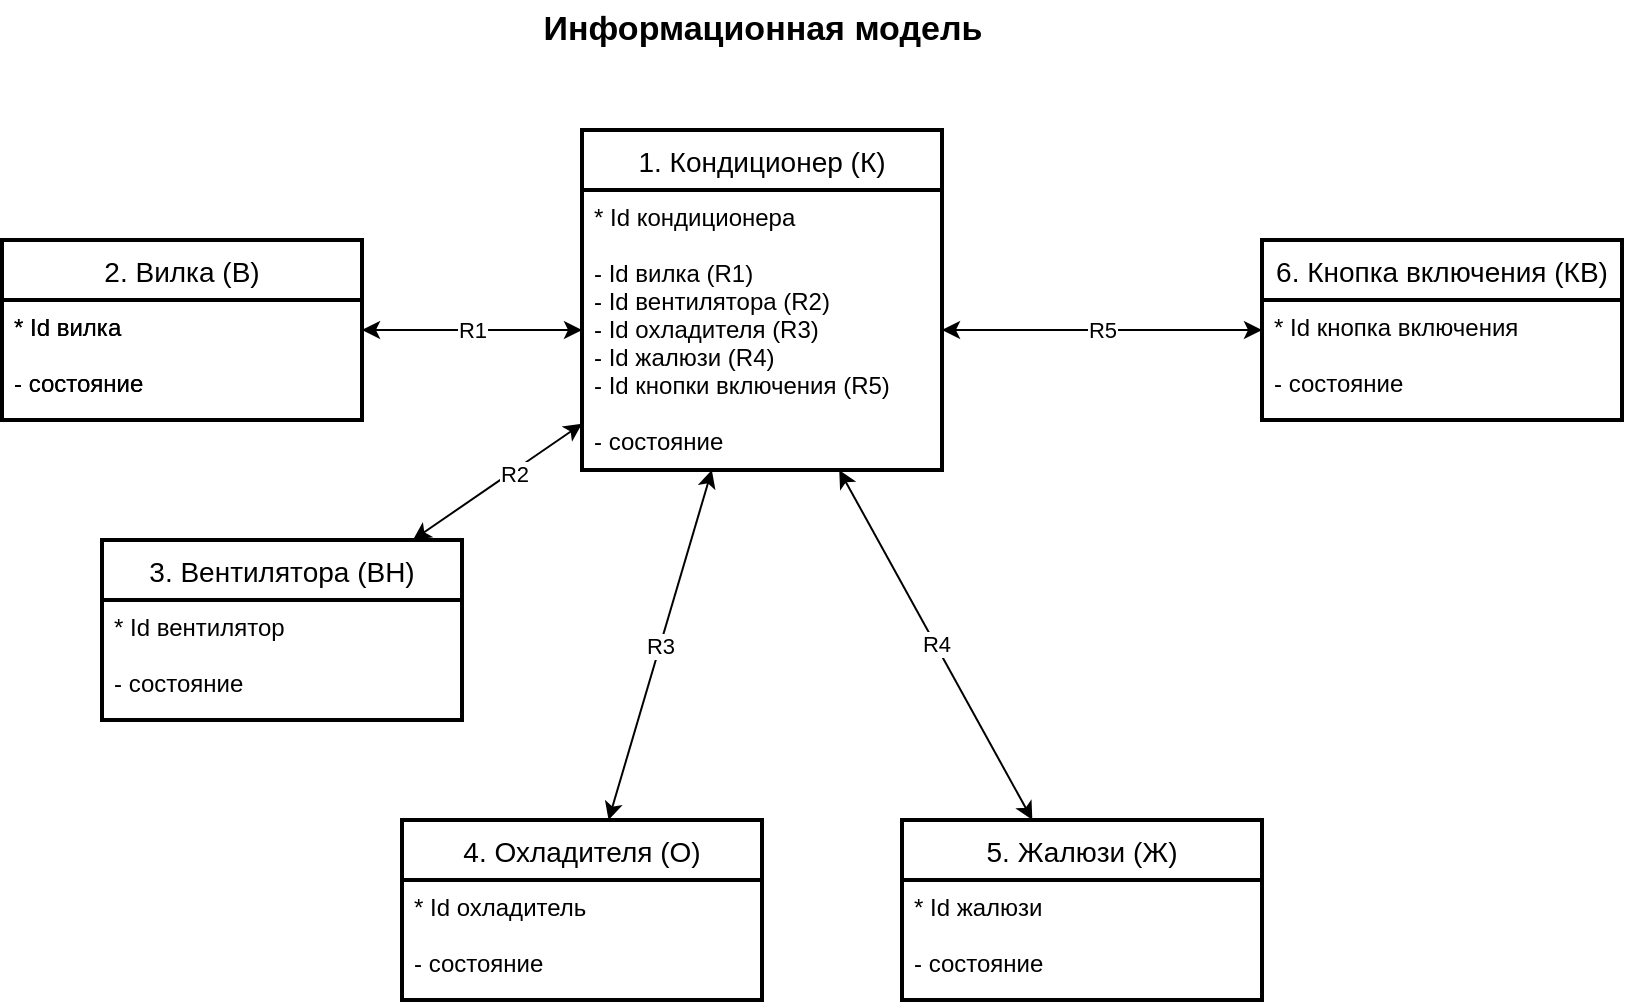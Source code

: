 <mxfile>
    <diagram id="Q0TiKsoMxC8NI8yF1WHe" name="Информационная модель">
        <mxGraphModel dx="786" dy="468" grid="1" gridSize="10" guides="1" tooltips="1" connect="1" arrows="1" fold="1" page="1" pageScale="1" pageWidth="850" pageHeight="1100" math="0" shadow="0">
            <root>
                <mxCell id="0"/>
                <mxCell id="1" parent="0"/>
                <mxCell id="2" value="1. Кондиционер (К)" style="swimlane;childLayout=stackLayout;horizontal=1;startSize=30;horizontalStack=0;rounded=0;fontSize=14;fontStyle=0;strokeWidth=2;resizeParent=0;resizeLast=1;shadow=0;dashed=0;align=center;" vertex="1" parent="1">
                    <mxGeometry x="300" y="95" width="180" height="170" as="geometry"/>
                </mxCell>
                <mxCell id="3" value="* Id кондиционера&#10;&#10;- Id вилка (R1)&#10;- Id вентилятора (R2)&#10;- Id охладителя (R3)&#10;- Id жалюзи (R4)&#10;- Id кнопки включения (R5)&#10;&#10;- состояние " style="align=left;strokeColor=none;fillColor=none;spacingLeft=4;fontSize=12;verticalAlign=top;resizable=0;rotatable=0;part=1;rounded=0;" vertex="1" parent="2">
                    <mxGeometry y="30" width="180" height="140" as="geometry"/>
                </mxCell>
                <mxCell id="6" value="R1" style="edgeStyle=none;html=1;startArrow=classic;startFill=1;" edge="1" parent="1" source="4" target="3">
                    <mxGeometry relative="1" as="geometry"/>
                </mxCell>
                <mxCell id="4" value="2. Вилка (В)" style="swimlane;childLayout=stackLayout;horizontal=1;startSize=30;horizontalStack=0;rounded=0;fontSize=14;fontStyle=0;strokeWidth=2;resizeParent=0;resizeLast=1;shadow=0;dashed=0;align=center;" vertex="1" parent="1">
                    <mxGeometry x="10" y="150" width="180" height="90" as="geometry"/>
                </mxCell>
                <mxCell id="5" value="* Id вилка&#10;&#10;- состояние " style="align=left;strokeColor=none;fillColor=none;spacingLeft=4;fontSize=12;verticalAlign=top;resizable=0;rotatable=0;part=1;rounded=0;" vertex="1" parent="4">
                    <mxGeometry y="30" width="180" height="60" as="geometry"/>
                </mxCell>
                <mxCell id="9" style="edgeStyle=none;html=1;startArrow=classic;startFill=1;" edge="1" parent="1" source="7" target="2">
                    <mxGeometry relative="1" as="geometry"/>
                </mxCell>
                <mxCell id="21" value="R2" style="edgeLabel;html=1;align=center;verticalAlign=middle;resizable=0;points=[];" vertex="1" connectable="0" parent="9">
                    <mxGeometry x="0.182" y="-1" relative="1" as="geometry">
                        <mxPoint as="offset"/>
                    </mxGeometry>
                </mxCell>
                <mxCell id="7" value="3. Вентилятора (ВН)" style="swimlane;childLayout=stackLayout;horizontal=1;startSize=30;horizontalStack=0;rounded=0;fontSize=14;fontStyle=0;strokeWidth=2;resizeParent=0;resizeLast=1;shadow=0;dashed=0;align=center;" vertex="1" parent="1">
                    <mxGeometry x="60" y="300" width="180" height="90" as="geometry"/>
                </mxCell>
                <mxCell id="8" value="* Id вентилятор&#10;&#10;- состояние " style="align=left;strokeColor=none;fillColor=none;spacingLeft=4;fontSize=12;verticalAlign=top;resizable=0;rotatable=0;part=1;rounded=0;" vertex="1" parent="7">
                    <mxGeometry y="30" width="180" height="60" as="geometry"/>
                </mxCell>
                <mxCell id="10" value="2. Вилка (В)" style="swimlane;childLayout=stackLayout;horizontal=1;startSize=30;horizontalStack=0;rounded=0;fontSize=14;fontStyle=0;strokeWidth=2;resizeParent=0;resizeLast=1;shadow=0;dashed=0;align=center;" vertex="1" parent="1">
                    <mxGeometry x="10" y="150" width="180" height="90" as="geometry"/>
                </mxCell>
                <mxCell id="11" value="* Id вилка&#10;&#10;- состояние " style="align=left;strokeColor=none;fillColor=none;spacingLeft=4;fontSize=12;verticalAlign=top;resizable=0;rotatable=0;part=1;rounded=0;" vertex="1" parent="10">
                    <mxGeometry y="30" width="180" height="60" as="geometry"/>
                </mxCell>
                <mxCell id="14" value="R3" style="edgeStyle=none;html=1;startArrow=classic;startFill=1;" edge="1" parent="1" source="12" target="2">
                    <mxGeometry relative="1" as="geometry"/>
                </mxCell>
                <mxCell id="12" value="4. Охладителя (О)" style="swimlane;childLayout=stackLayout;horizontal=1;startSize=30;horizontalStack=0;rounded=0;fontSize=14;fontStyle=0;strokeWidth=2;resizeParent=0;resizeLast=1;shadow=0;dashed=0;align=center;" vertex="1" parent="1">
                    <mxGeometry x="210" y="440" width="180" height="90" as="geometry"/>
                </mxCell>
                <mxCell id="13" value="* Id охладитель&#10;&#10;- состояние " style="align=left;strokeColor=none;fillColor=none;spacingLeft=4;fontSize=12;verticalAlign=top;resizable=0;rotatable=0;part=1;rounded=0;" vertex="1" parent="12">
                    <mxGeometry y="30" width="180" height="60" as="geometry"/>
                </mxCell>
                <mxCell id="17" value="R4" style="edgeStyle=none;html=1;startArrow=classic;startFill=1;" edge="1" parent="1" source="15" target="3">
                    <mxGeometry relative="1" as="geometry"/>
                </mxCell>
                <mxCell id="15" value="5. Жалюзи (Ж)" style="swimlane;childLayout=stackLayout;horizontal=1;startSize=30;horizontalStack=0;rounded=0;fontSize=14;fontStyle=0;strokeWidth=2;resizeParent=0;resizeLast=1;shadow=0;dashed=0;align=center;" vertex="1" parent="1">
                    <mxGeometry x="460" y="440" width="180" height="90" as="geometry"/>
                </mxCell>
                <mxCell id="16" value="* Id жалюзи&#10;&#10;- состояние " style="align=left;strokeColor=none;fillColor=none;spacingLeft=4;fontSize=12;verticalAlign=top;resizable=0;rotatable=0;part=1;rounded=0;" vertex="1" parent="15">
                    <mxGeometry y="30" width="180" height="60" as="geometry"/>
                </mxCell>
                <mxCell id="20" value="R5" style="edgeStyle=none;html=1;startArrow=classic;startFill=1;" edge="1" parent="1" source="18" target="3">
                    <mxGeometry relative="1" as="geometry"/>
                </mxCell>
                <mxCell id="18" value="6. Кнопка включения (КВ)" style="swimlane;childLayout=stackLayout;horizontal=1;startSize=30;horizontalStack=0;rounded=0;fontSize=14;fontStyle=0;strokeWidth=2;resizeParent=0;resizeLast=1;shadow=0;dashed=0;align=center;" vertex="1" parent="1">
                    <mxGeometry x="640" y="150" width="180" height="90" as="geometry"/>
                </mxCell>
                <mxCell id="19" value="* Id кнопка включения&#10;&#10;- состояние " style="align=left;strokeColor=none;fillColor=none;spacingLeft=4;fontSize=12;verticalAlign=top;resizable=0;rotatable=0;part=1;rounded=0;" vertex="1" parent="18">
                    <mxGeometry y="30" width="180" height="60" as="geometry"/>
                </mxCell>
                <mxCell id="iUAULdL8Aw0NyY72g4fs-21" value="&lt;b&gt;Информационная модель&lt;/b&gt;" style="text;html=1;align=center;verticalAlign=middle;resizable=0;points=[];autosize=1;fontSize=17;rounded=0;" vertex="1" parent="1">
                    <mxGeometry x="275" y="30" width="230" height="30" as="geometry"/>
                </mxCell>
            </root>
        </mxGraphModel>
    </diagram>
    <diagram id="dUxn-H2j89vu8UCz3YJS" name="ДПС и ТПС">
        <mxGraphModel dx="683" dy="407" grid="1" gridSize="10" guides="1" tooltips="1" connect="1" arrows="1" fold="1" page="1" pageScale="1" pageWidth="850" pageHeight="1100" math="0" shadow="0">
            <root>
                <mxCell id="yy6j3RqEkE0I2FWuJWdX-0"/>
                <mxCell id="yy6j3RqEkE0I2FWuJWdX-1" parent="yy6j3RqEkE0I2FWuJWdX-0"/>
                <mxCell id="yy6j3RqEkE0I2FWuJWdX-2" value="&lt;b&gt;Диаграмма переходов состояний&lt;/b&gt;" style="text;html=1;align=center;verticalAlign=middle;resizable=0;points=[];autosize=1;fontSize=17;rounded=0;" vertex="1" parent="yy6j3RqEkE0I2FWuJWdX-1">
                    <mxGeometry x="275" y="50" width="300" height="30" as="geometry"/>
                </mxCell>
                <mxCell id="8YMSXYOyEwywY1qo_T8s-6" value="К1: Включить в сеть" style="edgeStyle=none;html=1;exitX=0.5;exitY=0;exitDx=0;exitDy=0;entryX=0;entryY=0.5;entryDx=0;entryDy=0;startArrow=none;startFill=0;" edge="1" parent="yy6j3RqEkE0I2FWuJWdX-1" source="8YMSXYOyEwywY1qo_T8s-1" target="8YMSXYOyEwywY1qo_T8s-3">
                    <mxGeometry x="0.263" y="10" relative="1" as="geometry">
                        <Array as="points">
                            <mxPoint x="110" y="190"/>
                        </Array>
                        <mxPoint as="offset"/>
                    </mxGeometry>
                </mxCell>
                <mxCell id="8YMSXYOyEwywY1qo_T8s-1" value="1. Выключен" style="rounded=0;whiteSpace=wrap;html=1;" vertex="1" parent="yy6j3RqEkE0I2FWuJWdX-1">
                    <mxGeometry x="50" y="250" width="120" height="40" as="geometry"/>
                </mxCell>
                <mxCell id="8YMSXYOyEwywY1qo_T8s-7" value="К2: Выключить из сети" style="edgeStyle=none;html=1;exitX=0.312;exitY=1.022;exitDx=0;exitDy=0;startArrow=none;startFill=0;exitPerimeter=0;" edge="1" parent="yy6j3RqEkE0I2FWuJWdX-1" source="8YMSXYOyEwywY1qo_T8s-3">
                    <mxGeometry x="0.278" y="-10" relative="1" as="geometry">
                        <mxPoint x="170" y="260" as="targetPoint"/>
                        <Array as="points">
                            <mxPoint x="277" y="240"/>
                            <mxPoint x="277" y="260"/>
                        </Array>
                        <mxPoint as="offset"/>
                    </mxGeometry>
                </mxCell>
                <mxCell id="8YMSXYOyEwywY1qo_T8s-10" value="К3: Включение по кнопке" style="edgeStyle=none;html=1;exitX=0.75;exitY=1;exitDx=0;exitDy=0;startArrow=none;startFill=0;entryX=0;entryY=0.25;entryDx=0;entryDy=0;" edge="1" parent="yy6j3RqEkE0I2FWuJWdX-1" source="8YMSXYOyEwywY1qo_T8s-3" target="8YMSXYOyEwywY1qo_T8s-9">
                    <mxGeometry x="0.636" y="30" relative="1" as="geometry">
                        <Array as="points">
                            <mxPoint x="330" y="260"/>
                        </Array>
                        <mxPoint as="offset"/>
                    </mxGeometry>
                </mxCell>
                <mxCell id="8YMSXYOyEwywY1qo_T8s-3" value="2. Ожидает запуска" style="rounded=0;whiteSpace=wrap;html=1;" vertex="1" parent="yy6j3RqEkE0I2FWuJWdX-1">
                    <mxGeometry x="240" y="170" width="120" height="40" as="geometry"/>
                </mxCell>
                <mxCell id="8YMSXYOyEwywY1qo_T8s-11" value="К4: Выключение по кнопке" style="edgeStyle=none;html=1;exitX=0.5;exitY=0;exitDx=0;exitDy=0;startArrow=none;startFill=0;" edge="1" parent="yy6j3RqEkE0I2FWuJWdX-1" source="8YMSXYOyEwywY1qo_T8s-9" target="8YMSXYOyEwywY1qo_T8s-3">
                    <mxGeometry x="-0.143" y="-10" relative="1" as="geometry">
                        <Array as="points">
                            <mxPoint x="440" y="190"/>
                        </Array>
                        <mxPoint as="offset"/>
                    </mxGeometry>
                </mxCell>
                <mxCell id="8YMSXYOyEwywY1qo_T8s-14" value="К5: Достижение полной мощности" style="edgeStyle=none;html=1;startArrow=none;startFill=0;entryX=1;entryY=0.25;entryDx=0;entryDy=0;" edge="1" parent="yy6j3RqEkE0I2FWuJWdX-1" source="8YMSXYOyEwywY1qo_T8s-9" target="8YMSXYOyEwywY1qo_T8s-13">
                    <mxGeometry x="-0.2" y="10" relative="1" as="geometry">
                        <Array as="points">
                            <mxPoint x="440" y="370"/>
                        </Array>
                        <mxPoint as="offset"/>
                    </mxGeometry>
                </mxCell>
                <mxCell id="8YMSXYOyEwywY1qo_T8s-53" value="К2" style="edgeStyle=none;html=1;exitX=0;exitY=0.5;exitDx=0;exitDy=0;startArrow=none;startFill=0;" edge="1" parent="yy6j3RqEkE0I2FWuJWdX-1" source="8YMSXYOyEwywY1qo_T8s-9" target="8YMSXYOyEwywY1qo_T8s-1">
                    <mxGeometry relative="1" as="geometry"/>
                </mxCell>
                <mxCell id="8YMSXYOyEwywY1qo_T8s-9" value="3. Разгон кондиционера" style="rounded=0;whiteSpace=wrap;html=1;" vertex="1" parent="yy6j3RqEkE0I2FWuJWdX-1">
                    <mxGeometry x="380" y="250" width="120" height="40" as="geometry"/>
                </mxCell>
                <mxCell id="8YMSXYOyEwywY1qo_T8s-15" value="К4" style="edgeStyle=none;html=1;startArrow=none;startFill=0;entryX=1;entryY=0.75;entryDx=0;entryDy=0;" edge="1" parent="yy6j3RqEkE0I2FWuJWdX-1" source="8YMSXYOyEwywY1qo_T8s-13" target="8YMSXYOyEwywY1qo_T8s-3">
                    <mxGeometry relative="1" as="geometry">
                        <Array as="points">
                            <mxPoint x="550" y="380"/>
                            <mxPoint x="550" y="200"/>
                        </Array>
                    </mxGeometry>
                </mxCell>
                <mxCell id="8YMSXYOyEwywY1qo_T8s-16" value="К2" style="edgeStyle=none;html=1;exitX=0;exitY=0.5;exitDx=0;exitDy=0;startArrow=none;startFill=0;" edge="1" parent="yy6j3RqEkE0I2FWuJWdX-1" source="8YMSXYOyEwywY1qo_T8s-13" target="8YMSXYOyEwywY1qo_T8s-1">
                    <mxGeometry relative="1" as="geometry">
                        <Array as="points">
                            <mxPoint x="110" y="380"/>
                        </Array>
                    </mxGeometry>
                </mxCell>
                <mxCell id="8YMSXYOyEwywY1qo_T8s-13" value="4. Кондиционирование" style="rounded=0;whiteSpace=wrap;html=1;" vertex="1" parent="yy6j3RqEkE0I2FWuJWdX-1">
                    <mxGeometry x="240" y="360" width="130" height="40" as="geometry"/>
                </mxCell>
                <mxCell id="8YMSXYOyEwywY1qo_T8s-17" value="" style="shape=table;startSize=0;container=1;collapsible=0;childLayout=tableLayout;rounded=0;" vertex="1" parent="yy6j3RqEkE0I2FWuJWdX-1">
                    <mxGeometry x="660" y="180" width="360" height="200" as="geometry"/>
                </mxCell>
                <mxCell id="8YMSXYOyEwywY1qo_T8s-18" value="" style="shape=tableRow;horizontal=0;startSize=0;swimlaneHead=0;swimlaneBody=0;top=0;left=0;bottom=0;right=0;collapsible=0;dropTarget=0;fillColor=none;points=[[0,0.5],[1,0.5]];portConstraint=eastwest;rounded=0;" vertex="1" parent="8YMSXYOyEwywY1qo_T8s-17">
                    <mxGeometry width="360" height="40" as="geometry"/>
                </mxCell>
                <mxCell id="8YMSXYOyEwywY1qo_T8s-19" value="Состояние" style="shape=partialRectangle;html=1;whiteSpace=wrap;connectable=0;overflow=hidden;fillColor=none;top=0;left=0;bottom=0;right=0;pointerEvents=1;rounded=0;" vertex="1" parent="8YMSXYOyEwywY1qo_T8s-18">
                    <mxGeometry width="60" height="40" as="geometry">
                        <mxRectangle width="60" height="40" as="alternateBounds"/>
                    </mxGeometry>
                </mxCell>
                <mxCell id="8YMSXYOyEwywY1qo_T8s-20" value="К1" style="shape=partialRectangle;html=1;whiteSpace=wrap;connectable=0;overflow=hidden;fillColor=none;top=0;left=0;bottom=0;right=0;pointerEvents=1;rounded=0;" vertex="1" parent="8YMSXYOyEwywY1qo_T8s-18">
                    <mxGeometry x="60" width="60" height="40" as="geometry">
                        <mxRectangle width="60" height="40" as="alternateBounds"/>
                    </mxGeometry>
                </mxCell>
                <mxCell id="8YMSXYOyEwywY1qo_T8s-21" value="К2" style="shape=partialRectangle;html=1;whiteSpace=wrap;connectable=0;overflow=hidden;fillColor=none;top=0;left=0;bottom=0;right=0;pointerEvents=1;rounded=0;" vertex="1" parent="8YMSXYOyEwywY1qo_T8s-18">
                    <mxGeometry x="120" width="60" height="40" as="geometry">
                        <mxRectangle width="60" height="40" as="alternateBounds"/>
                    </mxGeometry>
                </mxCell>
                <mxCell id="8YMSXYOyEwywY1qo_T8s-22" value="К3" style="shape=partialRectangle;html=1;whiteSpace=wrap;connectable=0;overflow=hidden;fillColor=none;top=0;left=0;bottom=0;right=0;pointerEvents=1;rounded=0;" vertex="1" parent="8YMSXYOyEwywY1qo_T8s-18">
                    <mxGeometry x="180" width="60" height="40" as="geometry">
                        <mxRectangle width="60" height="40" as="alternateBounds"/>
                    </mxGeometry>
                </mxCell>
                <mxCell id="8YMSXYOyEwywY1qo_T8s-23" value="К4" style="shape=partialRectangle;html=1;whiteSpace=wrap;connectable=0;overflow=hidden;fillColor=none;top=0;left=0;bottom=0;right=0;pointerEvents=1;rounded=0;" vertex="1" parent="8YMSXYOyEwywY1qo_T8s-18">
                    <mxGeometry x="240" width="60" height="40" as="geometry">
                        <mxRectangle width="60" height="40" as="alternateBounds"/>
                    </mxGeometry>
                </mxCell>
                <mxCell id="8YMSXYOyEwywY1qo_T8s-24" value="К5" style="shape=partialRectangle;html=1;whiteSpace=wrap;connectable=0;overflow=hidden;fillColor=none;top=0;left=0;bottom=0;right=0;pointerEvents=1;rounded=0;" vertex="1" parent="8YMSXYOyEwywY1qo_T8s-18">
                    <mxGeometry x="300" width="60" height="40" as="geometry">
                        <mxRectangle width="60" height="40" as="alternateBounds"/>
                    </mxGeometry>
                </mxCell>
                <mxCell id="8YMSXYOyEwywY1qo_T8s-25" value="" style="shape=tableRow;horizontal=0;startSize=0;swimlaneHead=0;swimlaneBody=0;top=0;left=0;bottom=0;right=0;collapsible=0;dropTarget=0;fillColor=none;points=[[0,0.5],[1,0.5]];portConstraint=eastwest;rounded=0;" vertex="1" parent="8YMSXYOyEwywY1qo_T8s-17">
                    <mxGeometry y="40" width="360" height="40" as="geometry"/>
                </mxCell>
                <mxCell id="8YMSXYOyEwywY1qo_T8s-26" value="1" style="shape=partialRectangle;html=1;whiteSpace=wrap;connectable=0;overflow=hidden;fillColor=none;top=0;left=0;bottom=0;right=0;pointerEvents=1;rounded=0;" vertex="1" parent="8YMSXYOyEwywY1qo_T8s-25">
                    <mxGeometry width="60" height="40" as="geometry">
                        <mxRectangle width="60" height="40" as="alternateBounds"/>
                    </mxGeometry>
                </mxCell>
                <mxCell id="8YMSXYOyEwywY1qo_T8s-27" value="2" style="shape=partialRectangle;html=1;whiteSpace=wrap;connectable=0;overflow=hidden;fillColor=none;top=0;left=0;bottom=0;right=0;pointerEvents=1;rounded=0;" vertex="1" parent="8YMSXYOyEwywY1qo_T8s-25">
                    <mxGeometry x="60" width="60" height="40" as="geometry">
                        <mxRectangle width="60" height="40" as="alternateBounds"/>
                    </mxGeometry>
                </mxCell>
                <mxCell id="8YMSXYOyEwywY1qo_T8s-28" value="-" style="shape=partialRectangle;html=1;whiteSpace=wrap;connectable=0;overflow=hidden;fillColor=none;top=0;left=0;bottom=0;right=0;pointerEvents=1;rounded=0;" vertex="1" parent="8YMSXYOyEwywY1qo_T8s-25">
                    <mxGeometry x="120" width="60" height="40" as="geometry">
                        <mxRectangle width="60" height="40" as="alternateBounds"/>
                    </mxGeometry>
                </mxCell>
                <mxCell id="8YMSXYOyEwywY1qo_T8s-29" value="-" style="shape=partialRectangle;html=1;whiteSpace=wrap;connectable=0;overflow=hidden;fillColor=none;top=0;left=0;bottom=0;right=0;pointerEvents=1;rounded=0;" vertex="1" parent="8YMSXYOyEwywY1qo_T8s-25">
                    <mxGeometry x="180" width="60" height="40" as="geometry">
                        <mxRectangle width="60" height="40" as="alternateBounds"/>
                    </mxGeometry>
                </mxCell>
                <mxCell id="8YMSXYOyEwywY1qo_T8s-30" value="-" style="shape=partialRectangle;html=1;whiteSpace=wrap;connectable=0;overflow=hidden;fillColor=none;top=0;left=0;bottom=0;right=0;pointerEvents=1;rounded=0;" vertex="1" parent="8YMSXYOyEwywY1qo_T8s-25">
                    <mxGeometry x="240" width="60" height="40" as="geometry">
                        <mxRectangle width="60" height="40" as="alternateBounds"/>
                    </mxGeometry>
                </mxCell>
                <mxCell id="8YMSXYOyEwywY1qo_T8s-31" value="-" style="shape=partialRectangle;html=1;whiteSpace=wrap;connectable=0;overflow=hidden;fillColor=none;top=0;left=0;bottom=0;right=0;pointerEvents=1;rounded=0;" vertex="1" parent="8YMSXYOyEwywY1qo_T8s-25">
                    <mxGeometry x="300" width="60" height="40" as="geometry">
                        <mxRectangle width="60" height="40" as="alternateBounds"/>
                    </mxGeometry>
                </mxCell>
                <mxCell id="8YMSXYOyEwywY1qo_T8s-32" value="" style="shape=tableRow;horizontal=0;startSize=0;swimlaneHead=0;swimlaneBody=0;top=0;left=0;bottom=0;right=0;collapsible=0;dropTarget=0;fillColor=none;points=[[0,0.5],[1,0.5]];portConstraint=eastwest;rounded=0;" vertex="1" parent="8YMSXYOyEwywY1qo_T8s-17">
                    <mxGeometry y="80" width="360" height="40" as="geometry"/>
                </mxCell>
                <mxCell id="8YMSXYOyEwywY1qo_T8s-33" value="2" style="shape=partialRectangle;html=1;whiteSpace=wrap;connectable=0;overflow=hidden;fillColor=none;top=0;left=0;bottom=0;right=0;pointerEvents=1;rounded=0;" vertex="1" parent="8YMSXYOyEwywY1qo_T8s-32">
                    <mxGeometry width="60" height="40" as="geometry">
                        <mxRectangle width="60" height="40" as="alternateBounds"/>
                    </mxGeometry>
                </mxCell>
                <mxCell id="8YMSXYOyEwywY1qo_T8s-34" value="-" style="shape=partialRectangle;html=1;whiteSpace=wrap;connectable=0;overflow=hidden;fillColor=none;top=0;left=0;bottom=0;right=0;pointerEvents=1;rounded=0;" vertex="1" parent="8YMSXYOyEwywY1qo_T8s-32">
                    <mxGeometry x="60" width="60" height="40" as="geometry">
                        <mxRectangle width="60" height="40" as="alternateBounds"/>
                    </mxGeometry>
                </mxCell>
                <mxCell id="8YMSXYOyEwywY1qo_T8s-35" value="1" style="shape=partialRectangle;html=1;whiteSpace=wrap;connectable=0;overflow=hidden;fillColor=none;top=0;left=0;bottom=0;right=0;pointerEvents=1;rounded=0;" vertex="1" parent="8YMSXYOyEwywY1qo_T8s-32">
                    <mxGeometry x="120" width="60" height="40" as="geometry">
                        <mxRectangle width="60" height="40" as="alternateBounds"/>
                    </mxGeometry>
                </mxCell>
                <mxCell id="8YMSXYOyEwywY1qo_T8s-36" value="3" style="shape=partialRectangle;html=1;whiteSpace=wrap;connectable=0;overflow=hidden;fillColor=none;top=0;left=0;bottom=0;right=0;pointerEvents=1;rounded=0;" vertex="1" parent="8YMSXYOyEwywY1qo_T8s-32">
                    <mxGeometry x="180" width="60" height="40" as="geometry">
                        <mxRectangle width="60" height="40" as="alternateBounds"/>
                    </mxGeometry>
                </mxCell>
                <mxCell id="8YMSXYOyEwywY1qo_T8s-37" value="-" style="shape=partialRectangle;html=1;whiteSpace=wrap;connectable=0;overflow=hidden;fillColor=none;top=0;left=0;bottom=0;right=0;pointerEvents=1;rounded=0;" vertex="1" parent="8YMSXYOyEwywY1qo_T8s-32">
                    <mxGeometry x="240" width="60" height="40" as="geometry">
                        <mxRectangle width="60" height="40" as="alternateBounds"/>
                    </mxGeometry>
                </mxCell>
                <mxCell id="8YMSXYOyEwywY1qo_T8s-38" value="-" style="shape=partialRectangle;html=1;whiteSpace=wrap;connectable=0;overflow=hidden;fillColor=none;top=0;left=0;bottom=0;right=0;pointerEvents=1;rounded=0;" vertex="1" parent="8YMSXYOyEwywY1qo_T8s-32">
                    <mxGeometry x="300" width="60" height="40" as="geometry">
                        <mxRectangle width="60" height="40" as="alternateBounds"/>
                    </mxGeometry>
                </mxCell>
                <mxCell id="8YMSXYOyEwywY1qo_T8s-39" value="" style="shape=tableRow;horizontal=0;startSize=0;swimlaneHead=0;swimlaneBody=0;top=0;left=0;bottom=0;right=0;collapsible=0;dropTarget=0;fillColor=none;points=[[0,0.5],[1,0.5]];portConstraint=eastwest;rounded=0;" vertex="1" parent="8YMSXYOyEwywY1qo_T8s-17">
                    <mxGeometry y="120" width="360" height="40" as="geometry"/>
                </mxCell>
                <mxCell id="8YMSXYOyEwywY1qo_T8s-40" value="3" style="shape=partialRectangle;html=1;whiteSpace=wrap;connectable=0;overflow=hidden;fillColor=none;top=0;left=0;bottom=0;right=0;pointerEvents=1;rounded=0;" vertex="1" parent="8YMSXYOyEwywY1qo_T8s-39">
                    <mxGeometry width="60" height="40" as="geometry">
                        <mxRectangle width="60" height="40" as="alternateBounds"/>
                    </mxGeometry>
                </mxCell>
                <mxCell id="8YMSXYOyEwywY1qo_T8s-41" value="-" style="shape=partialRectangle;html=1;whiteSpace=wrap;connectable=0;overflow=hidden;fillColor=none;top=0;left=0;bottom=0;right=0;pointerEvents=1;rounded=0;" vertex="1" parent="8YMSXYOyEwywY1qo_T8s-39">
                    <mxGeometry x="60" width="60" height="40" as="geometry">
                        <mxRectangle width="60" height="40" as="alternateBounds"/>
                    </mxGeometry>
                </mxCell>
                <mxCell id="8YMSXYOyEwywY1qo_T8s-42" value="1" style="shape=partialRectangle;html=1;whiteSpace=wrap;connectable=0;overflow=hidden;fillColor=none;top=0;left=0;bottom=0;right=0;pointerEvents=1;rounded=0;" vertex="1" parent="8YMSXYOyEwywY1qo_T8s-39">
                    <mxGeometry x="120" width="60" height="40" as="geometry">
                        <mxRectangle width="60" height="40" as="alternateBounds"/>
                    </mxGeometry>
                </mxCell>
                <mxCell id="8YMSXYOyEwywY1qo_T8s-43" value="-" style="shape=partialRectangle;html=1;whiteSpace=wrap;connectable=0;overflow=hidden;fillColor=none;top=0;left=0;bottom=0;right=0;pointerEvents=1;rounded=0;" vertex="1" parent="8YMSXYOyEwywY1qo_T8s-39">
                    <mxGeometry x="180" width="60" height="40" as="geometry">
                        <mxRectangle width="60" height="40" as="alternateBounds"/>
                    </mxGeometry>
                </mxCell>
                <mxCell id="8YMSXYOyEwywY1qo_T8s-44" value="2" style="shape=partialRectangle;html=1;whiteSpace=wrap;connectable=0;overflow=hidden;fillColor=none;top=0;left=0;bottom=0;right=0;pointerEvents=1;rounded=0;" vertex="1" parent="8YMSXYOyEwywY1qo_T8s-39">
                    <mxGeometry x="240" width="60" height="40" as="geometry">
                        <mxRectangle width="60" height="40" as="alternateBounds"/>
                    </mxGeometry>
                </mxCell>
                <mxCell id="8YMSXYOyEwywY1qo_T8s-45" value="4" style="shape=partialRectangle;html=1;whiteSpace=wrap;connectable=0;overflow=hidden;fillColor=none;top=0;left=0;bottom=0;right=0;pointerEvents=1;rounded=0;" vertex="1" parent="8YMSXYOyEwywY1qo_T8s-39">
                    <mxGeometry x="300" width="60" height="40" as="geometry">
                        <mxRectangle width="60" height="40" as="alternateBounds"/>
                    </mxGeometry>
                </mxCell>
                <mxCell id="8YMSXYOyEwywY1qo_T8s-46" value="" style="shape=tableRow;horizontal=0;startSize=0;swimlaneHead=0;swimlaneBody=0;top=0;left=0;bottom=0;right=0;collapsible=0;dropTarget=0;fillColor=none;points=[[0,0.5],[1,0.5]];portConstraint=eastwest;rounded=0;" vertex="1" parent="8YMSXYOyEwywY1qo_T8s-17">
                    <mxGeometry y="160" width="360" height="40" as="geometry"/>
                </mxCell>
                <mxCell id="8YMSXYOyEwywY1qo_T8s-47" value="4" style="shape=partialRectangle;html=1;whiteSpace=wrap;connectable=0;overflow=hidden;fillColor=none;top=0;left=0;bottom=0;right=0;pointerEvents=1;rounded=0;" vertex="1" parent="8YMSXYOyEwywY1qo_T8s-46">
                    <mxGeometry width="60" height="40" as="geometry">
                        <mxRectangle width="60" height="40" as="alternateBounds"/>
                    </mxGeometry>
                </mxCell>
                <mxCell id="8YMSXYOyEwywY1qo_T8s-48" value="-" style="shape=partialRectangle;html=1;whiteSpace=wrap;connectable=0;overflow=hidden;fillColor=none;top=0;left=0;bottom=0;right=0;pointerEvents=1;rounded=0;" vertex="1" parent="8YMSXYOyEwywY1qo_T8s-46">
                    <mxGeometry x="60" width="60" height="40" as="geometry">
                        <mxRectangle width="60" height="40" as="alternateBounds"/>
                    </mxGeometry>
                </mxCell>
                <mxCell id="8YMSXYOyEwywY1qo_T8s-49" value="1" style="shape=partialRectangle;html=1;whiteSpace=wrap;connectable=0;overflow=hidden;fillColor=none;top=0;left=0;bottom=0;right=0;pointerEvents=1;rounded=0;" vertex="1" parent="8YMSXYOyEwywY1qo_T8s-46">
                    <mxGeometry x="120" width="60" height="40" as="geometry">
                        <mxRectangle width="60" height="40" as="alternateBounds"/>
                    </mxGeometry>
                </mxCell>
                <mxCell id="8YMSXYOyEwywY1qo_T8s-50" value="-" style="shape=partialRectangle;html=1;whiteSpace=wrap;connectable=0;overflow=hidden;fillColor=none;top=0;left=0;bottom=0;right=0;pointerEvents=1;rounded=0;" vertex="1" parent="8YMSXYOyEwywY1qo_T8s-46">
                    <mxGeometry x="180" width="60" height="40" as="geometry">
                        <mxRectangle width="60" height="40" as="alternateBounds"/>
                    </mxGeometry>
                </mxCell>
                <mxCell id="8YMSXYOyEwywY1qo_T8s-51" value="2" style="shape=partialRectangle;html=1;whiteSpace=wrap;connectable=0;overflow=hidden;fillColor=none;top=0;left=0;bottom=0;right=0;pointerEvents=1;rounded=0;" vertex="1" parent="8YMSXYOyEwywY1qo_T8s-46">
                    <mxGeometry x="240" width="60" height="40" as="geometry">
                        <mxRectangle width="60" height="40" as="alternateBounds"/>
                    </mxGeometry>
                </mxCell>
                <mxCell id="8YMSXYOyEwywY1qo_T8s-52" value="-" style="shape=partialRectangle;html=1;whiteSpace=wrap;connectable=0;overflow=hidden;fillColor=none;top=0;left=0;bottom=0;right=0;pointerEvents=1;rounded=0;" vertex="1" parent="8YMSXYOyEwywY1qo_T8s-46">
                    <mxGeometry x="300" width="60" height="40" as="geometry">
                        <mxRectangle width="60" height="40" as="alternateBounds"/>
                    </mxGeometry>
                </mxCell>
                <mxCell id="8YMSXYOyEwywY1qo_T8s-54" value="&lt;b&gt;Кондиционер&lt;/b&gt;" style="text;html=1;align=center;verticalAlign=middle;resizable=0;points=[];autosize=1;fontSize=17;rounded=0;" vertex="1" parent="yy6j3RqEkE0I2FWuJWdX-1">
                    <mxGeometry x="30" y="130" width="130" height="30" as="geometry"/>
                </mxCell>
                <mxCell id="8YMSXYOyEwywY1qo_T8s-55" value="&lt;b&gt;Вилка&lt;/b&gt;" style="text;html=1;align=center;verticalAlign=middle;resizable=0;points=[];autosize=1;fontSize=17;rounded=0;" vertex="1" parent="yy6j3RqEkE0I2FWuJWdX-1">
                    <mxGeometry x="50" y="510" width="70" height="30" as="geometry"/>
                </mxCell>
                <mxCell id="8YMSXYOyEwywY1qo_T8s-61" value="В1: Извлечь из сети" style="edgeStyle=none;html=1;exitX=1;exitY=0.25;exitDx=0;exitDy=0;entryX=0;entryY=0.25;entryDx=0;entryDy=0;startArrow=none;startFill=0;" edge="1" parent="yy6j3RqEkE0I2FWuJWdX-1" source="8YMSXYOyEwywY1qo_T8s-57" target="8YMSXYOyEwywY1qo_T8s-58">
                    <mxGeometry relative="1" as="geometry"/>
                </mxCell>
                <mxCell id="8YMSXYOyEwywY1qo_T8s-57" value="1. В сети" style="rounded=0;whiteSpace=wrap;html=1;" vertex="1" parent="yy6j3RqEkE0I2FWuJWdX-1">
                    <mxGeometry x="50" y="570" width="120" height="40" as="geometry"/>
                </mxCell>
                <mxCell id="8YMSXYOyEwywY1qo_T8s-62" value="В2: Вставить в сеть" style="edgeStyle=none;html=1;exitX=0;exitY=0.75;exitDx=0;exitDy=0;entryX=1;entryY=0.75;entryDx=0;entryDy=0;startArrow=none;startFill=0;" edge="1" parent="yy6j3RqEkE0I2FWuJWdX-1" source="8YMSXYOyEwywY1qo_T8s-58" target="8YMSXYOyEwywY1qo_T8s-57">
                    <mxGeometry relative="1" as="geometry"/>
                </mxCell>
                <mxCell id="8YMSXYOyEwywY1qo_T8s-58" value="2. Не в сети" style="rounded=0;whiteSpace=wrap;html=1;" vertex="1" parent="yy6j3RqEkE0I2FWuJWdX-1">
                    <mxGeometry x="300" y="570" width="120" height="40" as="geometry"/>
                </mxCell>
                <mxCell id="8YMSXYOyEwywY1qo_T8s-63" value="" style="shape=table;startSize=0;container=1;collapsible=0;childLayout=tableLayout;rounded=0;" vertex="1" parent="yy6j3RqEkE0I2FWuJWdX-1">
                    <mxGeometry x="660" y="530" width="180" height="120" as="geometry"/>
                </mxCell>
                <mxCell id="8YMSXYOyEwywY1qo_T8s-64" value="" style="shape=tableRow;horizontal=0;startSize=0;swimlaneHead=0;swimlaneBody=0;top=0;left=0;bottom=0;right=0;collapsible=0;dropTarget=0;fillColor=none;points=[[0,0.5],[1,0.5]];portConstraint=eastwest;rounded=0;" vertex="1" parent="8YMSXYOyEwywY1qo_T8s-63">
                    <mxGeometry width="180" height="40" as="geometry"/>
                </mxCell>
                <mxCell id="8YMSXYOyEwywY1qo_T8s-65" value="Состояние" style="shape=partialRectangle;html=1;whiteSpace=wrap;connectable=0;overflow=hidden;fillColor=none;top=0;left=0;bottom=0;right=0;pointerEvents=1;rounded=0;" vertex="1" parent="8YMSXYOyEwywY1qo_T8s-64">
                    <mxGeometry width="60" height="40" as="geometry">
                        <mxRectangle width="60" height="40" as="alternateBounds"/>
                    </mxGeometry>
                </mxCell>
                <mxCell id="8YMSXYOyEwywY1qo_T8s-66" value="В1" style="shape=partialRectangle;html=1;whiteSpace=wrap;connectable=0;overflow=hidden;fillColor=none;top=0;left=0;bottom=0;right=0;pointerEvents=1;rounded=0;" vertex="1" parent="8YMSXYOyEwywY1qo_T8s-64">
                    <mxGeometry x="60" width="60" height="40" as="geometry">
                        <mxRectangle width="60" height="40" as="alternateBounds"/>
                    </mxGeometry>
                </mxCell>
                <mxCell id="8YMSXYOyEwywY1qo_T8s-67" value="В2" style="shape=partialRectangle;html=1;whiteSpace=wrap;connectable=0;overflow=hidden;fillColor=none;top=0;left=0;bottom=0;right=0;pointerEvents=1;rounded=0;" vertex="1" parent="8YMSXYOyEwywY1qo_T8s-64">
                    <mxGeometry x="120" width="60" height="40" as="geometry">
                        <mxRectangle width="60" height="40" as="alternateBounds"/>
                    </mxGeometry>
                </mxCell>
                <mxCell id="8YMSXYOyEwywY1qo_T8s-68" value="" style="shape=tableRow;horizontal=0;startSize=0;swimlaneHead=0;swimlaneBody=0;top=0;left=0;bottom=0;right=0;collapsible=0;dropTarget=0;fillColor=none;points=[[0,0.5],[1,0.5]];portConstraint=eastwest;rounded=0;" vertex="1" parent="8YMSXYOyEwywY1qo_T8s-63">
                    <mxGeometry y="40" width="180" height="40" as="geometry"/>
                </mxCell>
                <mxCell id="8YMSXYOyEwywY1qo_T8s-69" value="1" style="shape=partialRectangle;html=1;whiteSpace=wrap;connectable=0;overflow=hidden;fillColor=none;top=0;left=0;bottom=0;right=0;pointerEvents=1;rounded=0;" vertex="1" parent="8YMSXYOyEwywY1qo_T8s-68">
                    <mxGeometry width="60" height="40" as="geometry">
                        <mxRectangle width="60" height="40" as="alternateBounds"/>
                    </mxGeometry>
                </mxCell>
                <mxCell id="8YMSXYOyEwywY1qo_T8s-70" value="2" style="shape=partialRectangle;html=1;whiteSpace=wrap;connectable=0;overflow=hidden;fillColor=none;top=0;left=0;bottom=0;right=0;pointerEvents=1;rounded=0;" vertex="1" parent="8YMSXYOyEwywY1qo_T8s-68">
                    <mxGeometry x="60" width="60" height="40" as="geometry">
                        <mxRectangle width="60" height="40" as="alternateBounds"/>
                    </mxGeometry>
                </mxCell>
                <mxCell id="8YMSXYOyEwywY1qo_T8s-71" value="-" style="shape=partialRectangle;html=1;whiteSpace=wrap;connectable=0;overflow=hidden;fillColor=none;top=0;left=0;bottom=0;right=0;pointerEvents=1;rounded=0;" vertex="1" parent="8YMSXYOyEwywY1qo_T8s-68">
                    <mxGeometry x="120" width="60" height="40" as="geometry">
                        <mxRectangle width="60" height="40" as="alternateBounds"/>
                    </mxGeometry>
                </mxCell>
                <mxCell id="8YMSXYOyEwywY1qo_T8s-72" value="" style="shape=tableRow;horizontal=0;startSize=0;swimlaneHead=0;swimlaneBody=0;top=0;left=0;bottom=0;right=0;collapsible=0;dropTarget=0;fillColor=none;points=[[0,0.5],[1,0.5]];portConstraint=eastwest;rounded=0;" vertex="1" parent="8YMSXYOyEwywY1qo_T8s-63">
                    <mxGeometry y="80" width="180" height="40" as="geometry"/>
                </mxCell>
                <mxCell id="8YMSXYOyEwywY1qo_T8s-73" value="2" style="shape=partialRectangle;html=1;whiteSpace=wrap;connectable=0;overflow=hidden;fillColor=none;top=0;left=0;bottom=0;right=0;pointerEvents=1;rounded=0;" vertex="1" parent="8YMSXYOyEwywY1qo_T8s-72">
                    <mxGeometry width="60" height="40" as="geometry">
                        <mxRectangle width="60" height="40" as="alternateBounds"/>
                    </mxGeometry>
                </mxCell>
                <mxCell id="8YMSXYOyEwywY1qo_T8s-74" value="-" style="shape=partialRectangle;html=1;whiteSpace=wrap;connectable=0;overflow=hidden;fillColor=none;top=0;left=0;bottom=0;right=0;pointerEvents=1;rounded=0;" vertex="1" parent="8YMSXYOyEwywY1qo_T8s-72">
                    <mxGeometry x="60" width="60" height="40" as="geometry">
                        <mxRectangle width="60" height="40" as="alternateBounds"/>
                    </mxGeometry>
                </mxCell>
                <mxCell id="8YMSXYOyEwywY1qo_T8s-75" value="1" style="shape=partialRectangle;html=1;whiteSpace=wrap;connectable=0;overflow=hidden;fillColor=none;top=0;left=0;bottom=0;right=0;pointerEvents=1;rounded=0;" vertex="1" parent="8YMSXYOyEwywY1qo_T8s-72">
                    <mxGeometry x="120" width="60" height="40" as="geometry">
                        <mxRectangle width="60" height="40" as="alternateBounds"/>
                    </mxGeometry>
                </mxCell>
                <mxCell id="8YMSXYOyEwywY1qo_T8s-76" value="&lt;b&gt;Вентилятор&lt;/b&gt;" style="text;html=1;align=center;verticalAlign=middle;resizable=0;points=[];autosize=1;fontSize=17;rounded=0;" vertex="1" parent="yy6j3RqEkE0I2FWuJWdX-1">
                    <mxGeometry x="25" y="670" width="120" height="30" as="geometry"/>
                </mxCell>
                <mxCell id="qnYFekA_-NLlznQ87dbv-3" value="ВН1: Включение питания" style="edgeStyle=none;html=1;startArrow=none;startFill=0;" edge="1" parent="yy6j3RqEkE0I2FWuJWdX-1" source="qnYFekA_-NLlznQ87dbv-0" target="qnYFekA_-NLlznQ87dbv-1">
                    <mxGeometry x="0.067" y="10" relative="1" as="geometry">
                        <Array as="points">
                            <mxPoint x="90" y="750"/>
                        </Array>
                        <mxPoint as="offset"/>
                    </mxGeometry>
                </mxCell>
                <mxCell id="qnYFekA_-NLlznQ87dbv-0" value="1. Выключен" style="rounded=0;whiteSpace=wrap;html=1;" vertex="1" parent="yy6j3RqEkE0I2FWuJWdX-1">
                    <mxGeometry x="30" y="810" width="120" height="40" as="geometry"/>
                </mxCell>
                <mxCell id="qnYFekA_-NLlznQ87dbv-4" value="ВН2: Достижение пиковой мощности" style="edgeStyle=none;html=1;exitX=1;exitY=0.5;exitDx=0;exitDy=0;startArrow=none;startFill=0;" edge="1" parent="yy6j3RqEkE0I2FWuJWdX-1" source="qnYFekA_-NLlznQ87dbv-1" target="qnYFekA_-NLlznQ87dbv-2">
                    <mxGeometry x="0.25" y="14" relative="1" as="geometry">
                        <Array as="points">
                            <mxPoint x="380" y="750"/>
                            <mxPoint x="400" y="750"/>
                        </Array>
                        <mxPoint x="-4" y="-10" as="offset"/>
                    </mxGeometry>
                </mxCell>
                <mxCell id="qnYFekA_-NLlznQ87dbv-6" value="ВН3: Отключение питания" style="edgeStyle=none;html=1;exitX=0.5;exitY=1;exitDx=0;exitDy=0;startArrow=none;startFill=0;entryX=1;entryY=0.25;entryDx=0;entryDy=0;" edge="1" parent="yy6j3RqEkE0I2FWuJWdX-1" source="qnYFekA_-NLlznQ87dbv-1" target="qnYFekA_-NLlznQ87dbv-0">
                    <mxGeometry x="-0.286" relative="1" as="geometry">
                        <Array as="points">
                            <mxPoint x="240" y="820"/>
                        </Array>
                        <mxPoint as="offset"/>
                    </mxGeometry>
                </mxCell>
                <mxCell id="qnYFekA_-NLlznQ87dbv-1" value="2. Разгоняется" style="rounded=0;whiteSpace=wrap;html=1;" vertex="1" parent="yy6j3RqEkE0I2FWuJWdX-1">
                    <mxGeometry x="180" y="730" width="120" height="40" as="geometry"/>
                </mxCell>
                <mxCell id="qnYFekA_-NLlznQ87dbv-5" style="edgeStyle=none;html=1;exitX=0;exitY=0.75;exitDx=0;exitDy=0;startArrow=none;startFill=0;" edge="1" parent="yy6j3RqEkE0I2FWuJWdX-1" source="qnYFekA_-NLlznQ87dbv-2">
                    <mxGeometry relative="1" as="geometry">
                        <mxPoint x="150" y="840" as="targetPoint"/>
                    </mxGeometry>
                </mxCell>
                <mxCell id="qnYFekA_-NLlznQ87dbv-7" value="ВН3" style="edgeLabel;html=1;align=center;verticalAlign=middle;resizable=0;points=[];" vertex="1" connectable="0" parent="qnYFekA_-NLlznQ87dbv-5">
                    <mxGeometry x="0.113" y="-1" relative="1" as="geometry">
                        <mxPoint as="offset"/>
                    </mxGeometry>
                </mxCell>
                <mxCell id="qnYFekA_-NLlznQ87dbv-2" value="3. Работает" style="rounded=0;whiteSpace=wrap;html=1;" vertex="1" parent="yy6j3RqEkE0I2FWuJWdX-1">
                    <mxGeometry x="340" y="810" width="120" height="40" as="geometry"/>
                </mxCell>
                <mxCell id="qnYFekA_-NLlznQ87dbv-39" value="" style="shape=table;startSize=0;container=1;collapsible=0;childLayout=tableLayout;rounded=0;resizeLast=0;" vertex="1" parent="yy6j3RqEkE0I2FWuJWdX-1">
                    <mxGeometry x="610" y="730" width="240" height="160" as="geometry"/>
                </mxCell>
                <mxCell id="qnYFekA_-NLlznQ87dbv-40" value="" style="shape=tableRow;horizontal=0;startSize=0;swimlaneHead=0;swimlaneBody=0;top=0;left=0;bottom=0;right=0;collapsible=0;dropTarget=0;fillColor=none;points=[[0,0.5],[1,0.5]];portConstraint=eastwest;rounded=0;" vertex="1" parent="qnYFekA_-NLlznQ87dbv-39">
                    <mxGeometry width="240" height="40" as="geometry"/>
                </mxCell>
                <mxCell id="qnYFekA_-NLlznQ87dbv-41" value="Состояние" style="shape=partialRectangle;html=1;whiteSpace=wrap;connectable=0;overflow=hidden;fillColor=none;top=0;left=0;bottom=0;right=0;pointerEvents=1;rounded=0;" vertex="1" parent="qnYFekA_-NLlznQ87dbv-40">
                    <mxGeometry width="60" height="40" as="geometry">
                        <mxRectangle width="60" height="40" as="alternateBounds"/>
                    </mxGeometry>
                </mxCell>
                <mxCell id="qnYFekA_-NLlznQ87dbv-42" value="ВН1" style="shape=partialRectangle;html=1;whiteSpace=wrap;connectable=0;overflow=hidden;fillColor=none;top=0;left=0;bottom=0;right=0;pointerEvents=1;rounded=0;" vertex="1" parent="qnYFekA_-NLlznQ87dbv-40">
                    <mxGeometry x="60" width="60" height="40" as="geometry">
                        <mxRectangle width="60" height="40" as="alternateBounds"/>
                    </mxGeometry>
                </mxCell>
                <mxCell id="qnYFekA_-NLlznQ87dbv-43" value="ВН2" style="shape=partialRectangle;html=1;whiteSpace=wrap;connectable=0;overflow=hidden;fillColor=none;top=0;left=0;bottom=0;right=0;pointerEvents=1;rounded=0;" vertex="1" parent="qnYFekA_-NLlznQ87dbv-40">
                    <mxGeometry x="120" width="60" height="40" as="geometry">
                        <mxRectangle width="60" height="40" as="alternateBounds"/>
                    </mxGeometry>
                </mxCell>
                <mxCell id="qnYFekA_-NLlznQ87dbv-44" value="ВН3" style="shape=partialRectangle;html=1;whiteSpace=wrap;connectable=0;overflow=hidden;fillColor=none;top=0;left=0;bottom=0;right=0;pointerEvents=1;rounded=0;" vertex="1" parent="qnYFekA_-NLlznQ87dbv-40">
                    <mxGeometry x="180" width="60" height="40" as="geometry">
                        <mxRectangle width="60" height="40" as="alternateBounds"/>
                    </mxGeometry>
                </mxCell>
                <mxCell id="qnYFekA_-NLlznQ87dbv-68" value="" style="shape=tableRow;horizontal=0;startSize=0;swimlaneHead=0;swimlaneBody=0;top=0;left=0;bottom=0;right=0;collapsible=0;dropTarget=0;fillColor=none;points=[[0,0.5],[1,0.5]];portConstraint=eastwest;rounded=0;" vertex="1" parent="qnYFekA_-NLlznQ87dbv-39">
                    <mxGeometry y="40" width="240" height="40" as="geometry"/>
                </mxCell>
                <mxCell id="qnYFekA_-NLlznQ87dbv-69" value="1" style="shape=partialRectangle;html=1;whiteSpace=wrap;connectable=0;overflow=hidden;fillColor=none;top=0;left=0;bottom=0;right=0;pointerEvents=1;rounded=0;" vertex="1" parent="qnYFekA_-NLlznQ87dbv-68">
                    <mxGeometry width="60" height="40" as="geometry">
                        <mxRectangle width="60" height="40" as="alternateBounds"/>
                    </mxGeometry>
                </mxCell>
                <mxCell id="qnYFekA_-NLlznQ87dbv-70" value="2" style="shape=partialRectangle;html=1;whiteSpace=wrap;connectable=0;overflow=hidden;fillColor=none;top=0;left=0;bottom=0;right=0;pointerEvents=1;rounded=0;" vertex="1" parent="qnYFekA_-NLlznQ87dbv-68">
                    <mxGeometry x="60" width="60" height="40" as="geometry">
                        <mxRectangle width="60" height="40" as="alternateBounds"/>
                    </mxGeometry>
                </mxCell>
                <mxCell id="qnYFekA_-NLlznQ87dbv-71" value="-" style="shape=partialRectangle;html=1;whiteSpace=wrap;connectable=0;overflow=hidden;fillColor=none;top=0;left=0;bottom=0;right=0;pointerEvents=1;rounded=0;" vertex="1" parent="qnYFekA_-NLlznQ87dbv-68">
                    <mxGeometry x="120" width="60" height="40" as="geometry">
                        <mxRectangle width="60" height="40" as="alternateBounds"/>
                    </mxGeometry>
                </mxCell>
                <mxCell id="qnYFekA_-NLlznQ87dbv-72" value="-" style="shape=partialRectangle;html=1;whiteSpace=wrap;connectable=0;overflow=hidden;fillColor=none;top=0;left=0;bottom=0;right=0;pointerEvents=1;rounded=0;" vertex="1" parent="qnYFekA_-NLlznQ87dbv-68">
                    <mxGeometry x="180" width="60" height="40" as="geometry">
                        <mxRectangle width="60" height="40" as="alternateBounds"/>
                    </mxGeometry>
                </mxCell>
                <mxCell id="qnYFekA_-NLlznQ87dbv-61" value="" style="shape=tableRow;horizontal=0;startSize=0;swimlaneHead=0;swimlaneBody=0;top=0;left=0;bottom=0;right=0;collapsible=0;dropTarget=0;fillColor=none;points=[[0,0.5],[1,0.5]];portConstraint=eastwest;rounded=0;" vertex="1" parent="qnYFekA_-NLlznQ87dbv-39">
                    <mxGeometry y="80" width="240" height="40" as="geometry"/>
                </mxCell>
                <mxCell id="qnYFekA_-NLlznQ87dbv-62" value="2" style="shape=partialRectangle;html=1;whiteSpace=wrap;connectable=0;overflow=hidden;fillColor=none;top=0;left=0;bottom=0;right=0;pointerEvents=1;rounded=0;" vertex="1" parent="qnYFekA_-NLlznQ87dbv-61">
                    <mxGeometry width="60" height="40" as="geometry">
                        <mxRectangle width="60" height="40" as="alternateBounds"/>
                    </mxGeometry>
                </mxCell>
                <mxCell id="qnYFekA_-NLlznQ87dbv-63" value="-" style="shape=partialRectangle;html=1;whiteSpace=wrap;connectable=0;overflow=hidden;fillColor=none;top=0;left=0;bottom=0;right=0;pointerEvents=1;rounded=0;" vertex="1" parent="qnYFekA_-NLlznQ87dbv-61">
                    <mxGeometry x="60" width="60" height="40" as="geometry">
                        <mxRectangle width="60" height="40" as="alternateBounds"/>
                    </mxGeometry>
                </mxCell>
                <mxCell id="qnYFekA_-NLlznQ87dbv-64" value="3" style="shape=partialRectangle;html=1;whiteSpace=wrap;connectable=0;overflow=hidden;fillColor=none;top=0;left=0;bottom=0;right=0;pointerEvents=1;rounded=0;" vertex="1" parent="qnYFekA_-NLlznQ87dbv-61">
                    <mxGeometry x="120" width="60" height="40" as="geometry">
                        <mxRectangle width="60" height="40" as="alternateBounds"/>
                    </mxGeometry>
                </mxCell>
                <mxCell id="qnYFekA_-NLlznQ87dbv-65" value="1" style="shape=partialRectangle;html=1;whiteSpace=wrap;connectable=0;overflow=hidden;fillColor=none;top=0;left=0;bottom=0;right=0;pointerEvents=1;rounded=0;" vertex="1" parent="qnYFekA_-NLlznQ87dbv-61">
                    <mxGeometry x="180" width="60" height="40" as="geometry">
                        <mxRectangle width="60" height="40" as="alternateBounds"/>
                    </mxGeometry>
                </mxCell>
                <mxCell id="qnYFekA_-NLlznQ87dbv-54" value="" style="shape=tableRow;horizontal=0;startSize=0;swimlaneHead=0;swimlaneBody=0;top=0;left=0;bottom=0;right=0;collapsible=0;dropTarget=0;fillColor=none;points=[[0,0.5],[1,0.5]];portConstraint=eastwest;rounded=0;" vertex="1" parent="qnYFekA_-NLlznQ87dbv-39">
                    <mxGeometry y="120" width="240" height="40" as="geometry"/>
                </mxCell>
                <mxCell id="qnYFekA_-NLlznQ87dbv-55" value="3" style="shape=partialRectangle;html=1;whiteSpace=wrap;connectable=0;overflow=hidden;fillColor=none;top=0;left=0;bottom=0;right=0;pointerEvents=1;rounded=0;" vertex="1" parent="qnYFekA_-NLlznQ87dbv-54">
                    <mxGeometry width="60" height="40" as="geometry">
                        <mxRectangle width="60" height="40" as="alternateBounds"/>
                    </mxGeometry>
                </mxCell>
                <mxCell id="qnYFekA_-NLlznQ87dbv-56" value="-" style="shape=partialRectangle;html=1;whiteSpace=wrap;connectable=0;overflow=hidden;fillColor=none;top=0;left=0;bottom=0;right=0;pointerEvents=1;rounded=0;" vertex="1" parent="qnYFekA_-NLlznQ87dbv-54">
                    <mxGeometry x="60" width="60" height="40" as="geometry">
                        <mxRectangle width="60" height="40" as="alternateBounds"/>
                    </mxGeometry>
                </mxCell>
                <mxCell id="qnYFekA_-NLlznQ87dbv-57" value="-" style="shape=partialRectangle;html=1;whiteSpace=wrap;connectable=0;overflow=hidden;fillColor=none;top=0;left=0;bottom=0;right=0;pointerEvents=1;rounded=0;" vertex="1" parent="qnYFekA_-NLlznQ87dbv-54">
                    <mxGeometry x="120" width="60" height="40" as="geometry">
                        <mxRectangle width="60" height="40" as="alternateBounds"/>
                    </mxGeometry>
                </mxCell>
                <mxCell id="qnYFekA_-NLlznQ87dbv-58" value="1" style="shape=partialRectangle;html=1;whiteSpace=wrap;connectable=0;overflow=hidden;fillColor=none;top=0;left=0;bottom=0;right=0;pointerEvents=1;rounded=0;" vertex="1" parent="qnYFekA_-NLlznQ87dbv-54">
                    <mxGeometry x="180" width="60" height="40" as="geometry">
                        <mxRectangle width="60" height="40" as="alternateBounds"/>
                    </mxGeometry>
                </mxCell>
                <mxCell id="es73g6o7QPdLWZSxHKU0-0" value="&lt;b&gt;Охладитель&lt;/b&gt;" style="text;html=1;align=center;verticalAlign=middle;resizable=0;points=[];autosize=1;fontSize=17;rounded=0;" vertex="1" parent="yy6j3RqEkE0I2FWuJWdX-1">
                    <mxGeometry x="25" y="920" width="120" height="30" as="geometry"/>
                </mxCell>
                <mxCell id="es73g6o7QPdLWZSxHKU0-3" style="edgeStyle=none;html=1;exitX=1;exitY=0.25;exitDx=0;exitDy=0;entryX=0;entryY=0.25;entryDx=0;entryDy=0;startArrow=none;startFill=0;" edge="1" parent="yy6j3RqEkE0I2FWuJWdX-1" source="es73g6o7QPdLWZSxHKU0-1" target="es73g6o7QPdLWZSxHKU0-2">
                    <mxGeometry relative="1" as="geometry"/>
                </mxCell>
                <mxCell id="es73g6o7QPdLWZSxHKU0-5" value="О1: Начало охлаждения" style="edgeLabel;html=1;align=center;verticalAlign=middle;resizable=0;points=[];" vertex="1" connectable="0" parent="es73g6o7QPdLWZSxHKU0-3">
                    <mxGeometry x="-0.344" y="3" relative="1" as="geometry">
                        <mxPoint x="22" y="-7" as="offset"/>
                    </mxGeometry>
                </mxCell>
                <mxCell id="es73g6o7QPdLWZSxHKU0-1" value="1. Выключен" style="rounded=0;whiteSpace=wrap;html=1;" vertex="1" parent="yy6j3RqEkE0I2FWuJWdX-1">
                    <mxGeometry x="25" y="1050" width="120" height="40" as="geometry"/>
                </mxCell>
                <mxCell id="es73g6o7QPdLWZSxHKU0-4" value="О2: Окончание охлаждения" style="edgeStyle=none;html=1;exitX=0;exitY=0.75;exitDx=0;exitDy=0;startArrow=none;startFill=0;" edge="1" parent="yy6j3RqEkE0I2FWuJWdX-1" source="es73g6o7QPdLWZSxHKU0-2">
                    <mxGeometry x="-0.037" y="-10" relative="1" as="geometry">
                        <mxPoint x="140" y="1080" as="targetPoint"/>
                        <mxPoint as="offset"/>
                    </mxGeometry>
                </mxCell>
                <mxCell id="es73g6o7QPdLWZSxHKU0-2" value="2. Охлаждает" style="rounded=0;whiteSpace=wrap;html=1;" vertex="1" parent="yy6j3RqEkE0I2FWuJWdX-1">
                    <mxGeometry x="275" y="1050" width="120" height="40" as="geometry"/>
                </mxCell>
                <mxCell id="es73g6o7QPdLWZSxHKU0-6" value="" style="shape=table;startSize=0;container=1;collapsible=0;childLayout=tableLayout;rounded=0;" vertex="1" parent="yy6j3RqEkE0I2FWuJWdX-1">
                    <mxGeometry x="610" y="1010" width="180" height="120" as="geometry"/>
                </mxCell>
                <mxCell id="es73g6o7QPdLWZSxHKU0-7" value="" style="shape=tableRow;horizontal=0;startSize=0;swimlaneHead=0;swimlaneBody=0;top=0;left=0;bottom=0;right=0;collapsible=0;dropTarget=0;fillColor=none;points=[[0,0.5],[1,0.5]];portConstraint=eastwest;rounded=0;" vertex="1" parent="es73g6o7QPdLWZSxHKU0-6">
                    <mxGeometry width="180" height="40" as="geometry"/>
                </mxCell>
                <mxCell id="es73g6o7QPdLWZSxHKU0-8" value="Состояние" style="shape=partialRectangle;html=1;whiteSpace=wrap;connectable=0;overflow=hidden;fillColor=none;top=0;left=0;bottom=0;right=0;pointerEvents=1;rounded=0;" vertex="1" parent="es73g6o7QPdLWZSxHKU0-7">
                    <mxGeometry width="60" height="40" as="geometry">
                        <mxRectangle width="60" height="40" as="alternateBounds"/>
                    </mxGeometry>
                </mxCell>
                <mxCell id="es73g6o7QPdLWZSxHKU0-9" value="О1" style="shape=partialRectangle;html=1;whiteSpace=wrap;connectable=0;overflow=hidden;fillColor=none;top=0;left=0;bottom=0;right=0;pointerEvents=1;rounded=0;" vertex="1" parent="es73g6o7QPdLWZSxHKU0-7">
                    <mxGeometry x="60" width="60" height="40" as="geometry">
                        <mxRectangle width="60" height="40" as="alternateBounds"/>
                    </mxGeometry>
                </mxCell>
                <mxCell id="es73g6o7QPdLWZSxHKU0-10" value="О2" style="shape=partialRectangle;html=1;whiteSpace=wrap;connectable=0;overflow=hidden;fillColor=none;top=0;left=0;bottom=0;right=0;pointerEvents=1;rounded=0;" vertex="1" parent="es73g6o7QPdLWZSxHKU0-7">
                    <mxGeometry x="120" width="60" height="40" as="geometry">
                        <mxRectangle width="60" height="40" as="alternateBounds"/>
                    </mxGeometry>
                </mxCell>
                <mxCell id="es73g6o7QPdLWZSxHKU0-11" value="" style="shape=tableRow;horizontal=0;startSize=0;swimlaneHead=0;swimlaneBody=0;top=0;left=0;bottom=0;right=0;collapsible=0;dropTarget=0;fillColor=none;points=[[0,0.5],[1,0.5]];portConstraint=eastwest;rounded=0;" vertex="1" parent="es73g6o7QPdLWZSxHKU0-6">
                    <mxGeometry y="40" width="180" height="40" as="geometry"/>
                </mxCell>
                <mxCell id="es73g6o7QPdLWZSxHKU0-12" value="1" style="shape=partialRectangle;html=1;whiteSpace=wrap;connectable=0;overflow=hidden;fillColor=none;top=0;left=0;bottom=0;right=0;pointerEvents=1;rounded=0;" vertex="1" parent="es73g6o7QPdLWZSxHKU0-11">
                    <mxGeometry width="60" height="40" as="geometry">
                        <mxRectangle width="60" height="40" as="alternateBounds"/>
                    </mxGeometry>
                </mxCell>
                <mxCell id="es73g6o7QPdLWZSxHKU0-13" value="2" style="shape=partialRectangle;html=1;whiteSpace=wrap;connectable=0;overflow=hidden;fillColor=none;top=0;left=0;bottom=0;right=0;pointerEvents=1;rounded=0;" vertex="1" parent="es73g6o7QPdLWZSxHKU0-11">
                    <mxGeometry x="60" width="60" height="40" as="geometry">
                        <mxRectangle width="60" height="40" as="alternateBounds"/>
                    </mxGeometry>
                </mxCell>
                <mxCell id="es73g6o7QPdLWZSxHKU0-14" value="-" style="shape=partialRectangle;html=1;whiteSpace=wrap;connectable=0;overflow=hidden;fillColor=none;top=0;left=0;bottom=0;right=0;pointerEvents=1;rounded=0;" vertex="1" parent="es73g6o7QPdLWZSxHKU0-11">
                    <mxGeometry x="120" width="60" height="40" as="geometry">
                        <mxRectangle width="60" height="40" as="alternateBounds"/>
                    </mxGeometry>
                </mxCell>
                <mxCell id="es73g6o7QPdLWZSxHKU0-15" value="" style="shape=tableRow;horizontal=0;startSize=0;swimlaneHead=0;swimlaneBody=0;top=0;left=0;bottom=0;right=0;collapsible=0;dropTarget=0;fillColor=none;points=[[0,0.5],[1,0.5]];portConstraint=eastwest;rounded=0;" vertex="1" parent="es73g6o7QPdLWZSxHKU0-6">
                    <mxGeometry y="80" width="180" height="40" as="geometry"/>
                </mxCell>
                <mxCell id="es73g6o7QPdLWZSxHKU0-16" value="2" style="shape=partialRectangle;html=1;whiteSpace=wrap;connectable=0;overflow=hidden;fillColor=none;top=0;left=0;bottom=0;right=0;pointerEvents=1;rounded=0;" vertex="1" parent="es73g6o7QPdLWZSxHKU0-15">
                    <mxGeometry width="60" height="40" as="geometry">
                        <mxRectangle width="60" height="40" as="alternateBounds"/>
                    </mxGeometry>
                </mxCell>
                <mxCell id="es73g6o7QPdLWZSxHKU0-17" value="-" style="shape=partialRectangle;html=1;whiteSpace=wrap;connectable=0;overflow=hidden;fillColor=none;top=0;left=0;bottom=0;right=0;pointerEvents=1;rounded=0;" vertex="1" parent="es73g6o7QPdLWZSxHKU0-15">
                    <mxGeometry x="60" width="60" height="40" as="geometry">
                        <mxRectangle width="60" height="40" as="alternateBounds"/>
                    </mxGeometry>
                </mxCell>
                <mxCell id="es73g6o7QPdLWZSxHKU0-18" value="1" style="shape=partialRectangle;html=1;whiteSpace=wrap;connectable=0;overflow=hidden;fillColor=none;top=0;left=0;bottom=0;right=0;pointerEvents=1;rounded=0;" vertex="1" parent="es73g6o7QPdLWZSxHKU0-15">
                    <mxGeometry x="120" width="60" height="40" as="geometry">
                        <mxRectangle width="60" height="40" as="alternateBounds"/>
                    </mxGeometry>
                </mxCell>
                <mxCell id="es73g6o7QPdLWZSxHKU0-21" value="&lt;b&gt;Жалюзи&lt;/b&gt;" style="text;html=1;align=center;verticalAlign=middle;resizable=0;points=[];autosize=1;fontSize=17;rounded=0;" vertex="1" parent="yy6j3RqEkE0I2FWuJWdX-1">
                    <mxGeometry x="45" y="1190" width="80" height="30" as="geometry"/>
                </mxCell>
                <mxCell id="WjL69XSbCiFrElXY939b-4" style="edgeStyle=none;html=1;exitX=1;exitY=0.25;exitDx=0;exitDy=0;entryX=0;entryY=0.25;entryDx=0;entryDy=0;startArrow=none;startFill=0;" edge="1" parent="yy6j3RqEkE0I2FWuJWdX-1" source="WjL69XSbCiFrElXY939b-6" target="WjL69XSbCiFrElXY939b-8">
                    <mxGeometry relative="1" as="geometry"/>
                </mxCell>
                <mxCell id="WjL69XSbCiFrElXY939b-5" value="Ж1: Отрытие" style="edgeLabel;html=1;align=center;verticalAlign=middle;resizable=0;points=[];" vertex="1" connectable="0" parent="WjL69XSbCiFrElXY939b-4">
                    <mxGeometry x="-0.344" y="3" relative="1" as="geometry">
                        <mxPoint x="22" y="-7" as="offset"/>
                    </mxGeometry>
                </mxCell>
                <mxCell id="WjL69XSbCiFrElXY939b-6" value="1. Закрыты" style="rounded=0;whiteSpace=wrap;html=1;" vertex="1" parent="yy6j3RqEkE0I2FWuJWdX-1">
                    <mxGeometry x="25" y="1290" width="120" height="40" as="geometry"/>
                </mxCell>
                <mxCell id="WjL69XSbCiFrElXY939b-7" value="Ж2: Закрытие" style="edgeStyle=none;html=1;exitX=0;exitY=0.75;exitDx=0;exitDy=0;startArrow=none;startFill=0;" edge="1" parent="yy6j3RqEkE0I2FWuJWdX-1" source="WjL69XSbCiFrElXY939b-8">
                    <mxGeometry x="-0.037" y="-10" relative="1" as="geometry">
                        <mxPoint x="140" y="1320" as="targetPoint"/>
                        <mxPoint as="offset"/>
                    </mxGeometry>
                </mxCell>
                <mxCell id="WjL69XSbCiFrElXY939b-8" value="2. Открыты" style="rounded=0;whiteSpace=wrap;html=1;" vertex="1" parent="yy6j3RqEkE0I2FWuJWdX-1">
                    <mxGeometry x="275" y="1290" width="120" height="40" as="geometry"/>
                </mxCell>
                <mxCell id="WjL69XSbCiFrElXY939b-9" value="" style="shape=table;startSize=0;container=1;collapsible=0;childLayout=tableLayout;rounded=0;" vertex="1" parent="yy6j3RqEkE0I2FWuJWdX-1">
                    <mxGeometry x="610" y="1250" width="180" height="120" as="geometry"/>
                </mxCell>
                <mxCell id="WjL69XSbCiFrElXY939b-10" value="" style="shape=tableRow;horizontal=0;startSize=0;swimlaneHead=0;swimlaneBody=0;top=0;left=0;bottom=0;right=0;collapsible=0;dropTarget=0;fillColor=none;points=[[0,0.5],[1,0.5]];portConstraint=eastwest;rounded=0;" vertex="1" parent="WjL69XSbCiFrElXY939b-9">
                    <mxGeometry width="180" height="40" as="geometry"/>
                </mxCell>
                <mxCell id="WjL69XSbCiFrElXY939b-11" value="Состояние" style="shape=partialRectangle;html=1;whiteSpace=wrap;connectable=0;overflow=hidden;fillColor=none;top=0;left=0;bottom=0;right=0;pointerEvents=1;rounded=0;" vertex="1" parent="WjL69XSbCiFrElXY939b-10">
                    <mxGeometry width="60" height="40" as="geometry">
                        <mxRectangle width="60" height="40" as="alternateBounds"/>
                    </mxGeometry>
                </mxCell>
                <mxCell id="WjL69XSbCiFrElXY939b-12" value="Ж1" style="shape=partialRectangle;html=1;whiteSpace=wrap;connectable=0;overflow=hidden;fillColor=none;top=0;left=0;bottom=0;right=0;pointerEvents=1;rounded=0;" vertex="1" parent="WjL69XSbCiFrElXY939b-10">
                    <mxGeometry x="60" width="60" height="40" as="geometry">
                        <mxRectangle width="60" height="40" as="alternateBounds"/>
                    </mxGeometry>
                </mxCell>
                <mxCell id="WjL69XSbCiFrElXY939b-13" value="Ж2" style="shape=partialRectangle;html=1;whiteSpace=wrap;connectable=0;overflow=hidden;fillColor=none;top=0;left=0;bottom=0;right=0;pointerEvents=1;rounded=0;" vertex="1" parent="WjL69XSbCiFrElXY939b-10">
                    <mxGeometry x="120" width="60" height="40" as="geometry">
                        <mxRectangle width="60" height="40" as="alternateBounds"/>
                    </mxGeometry>
                </mxCell>
                <mxCell id="WjL69XSbCiFrElXY939b-14" value="" style="shape=tableRow;horizontal=0;startSize=0;swimlaneHead=0;swimlaneBody=0;top=0;left=0;bottom=0;right=0;collapsible=0;dropTarget=0;fillColor=none;points=[[0,0.5],[1,0.5]];portConstraint=eastwest;rounded=0;" vertex="1" parent="WjL69XSbCiFrElXY939b-9">
                    <mxGeometry y="40" width="180" height="40" as="geometry"/>
                </mxCell>
                <mxCell id="WjL69XSbCiFrElXY939b-15" value="1" style="shape=partialRectangle;html=1;whiteSpace=wrap;connectable=0;overflow=hidden;fillColor=none;top=0;left=0;bottom=0;right=0;pointerEvents=1;rounded=0;" vertex="1" parent="WjL69XSbCiFrElXY939b-14">
                    <mxGeometry width="60" height="40" as="geometry">
                        <mxRectangle width="60" height="40" as="alternateBounds"/>
                    </mxGeometry>
                </mxCell>
                <mxCell id="WjL69XSbCiFrElXY939b-16" value="2" style="shape=partialRectangle;html=1;whiteSpace=wrap;connectable=0;overflow=hidden;fillColor=none;top=0;left=0;bottom=0;right=0;pointerEvents=1;rounded=0;" vertex="1" parent="WjL69XSbCiFrElXY939b-14">
                    <mxGeometry x="60" width="60" height="40" as="geometry">
                        <mxRectangle width="60" height="40" as="alternateBounds"/>
                    </mxGeometry>
                </mxCell>
                <mxCell id="WjL69XSbCiFrElXY939b-17" value="-" style="shape=partialRectangle;html=1;whiteSpace=wrap;connectable=0;overflow=hidden;fillColor=none;top=0;left=0;bottom=0;right=0;pointerEvents=1;rounded=0;" vertex="1" parent="WjL69XSbCiFrElXY939b-14">
                    <mxGeometry x="120" width="60" height="40" as="geometry">
                        <mxRectangle width="60" height="40" as="alternateBounds"/>
                    </mxGeometry>
                </mxCell>
                <mxCell id="WjL69XSbCiFrElXY939b-18" value="" style="shape=tableRow;horizontal=0;startSize=0;swimlaneHead=0;swimlaneBody=0;top=0;left=0;bottom=0;right=0;collapsible=0;dropTarget=0;fillColor=none;points=[[0,0.5],[1,0.5]];portConstraint=eastwest;rounded=0;" vertex="1" parent="WjL69XSbCiFrElXY939b-9">
                    <mxGeometry y="80" width="180" height="40" as="geometry"/>
                </mxCell>
                <mxCell id="WjL69XSbCiFrElXY939b-19" value="2" style="shape=partialRectangle;html=1;whiteSpace=wrap;connectable=0;overflow=hidden;fillColor=none;top=0;left=0;bottom=0;right=0;pointerEvents=1;rounded=0;" vertex="1" parent="WjL69XSbCiFrElXY939b-18">
                    <mxGeometry width="60" height="40" as="geometry">
                        <mxRectangle width="60" height="40" as="alternateBounds"/>
                    </mxGeometry>
                </mxCell>
                <mxCell id="WjL69XSbCiFrElXY939b-20" value="-" style="shape=partialRectangle;html=1;whiteSpace=wrap;connectable=0;overflow=hidden;fillColor=none;top=0;left=0;bottom=0;right=0;pointerEvents=1;rounded=0;" vertex="1" parent="WjL69XSbCiFrElXY939b-18">
                    <mxGeometry x="60" width="60" height="40" as="geometry">
                        <mxRectangle width="60" height="40" as="alternateBounds"/>
                    </mxGeometry>
                </mxCell>
                <mxCell id="WjL69XSbCiFrElXY939b-21" value="1" style="shape=partialRectangle;html=1;whiteSpace=wrap;connectable=0;overflow=hidden;fillColor=none;top=0;left=0;bottom=0;right=0;pointerEvents=1;rounded=0;" vertex="1" parent="WjL69XSbCiFrElXY939b-18">
                    <mxGeometry x="120" width="60" height="40" as="geometry">
                        <mxRectangle width="60" height="40" as="alternateBounds"/>
                    </mxGeometry>
                </mxCell>
                <mxCell id="vqvkrvm9Mw6pm3_F336J-0" value="&lt;b&gt;Кнопка включения&lt;/b&gt;" style="text;html=1;align=center;verticalAlign=middle;resizable=0;points=[];autosize=1;fontSize=17;rounded=0;" vertex="1" parent="yy6j3RqEkE0I2FWuJWdX-1">
                    <mxGeometry y="1410" width="170" height="30" as="geometry"/>
                </mxCell>
                <mxCell id="vqvkrvm9Mw6pm3_F336J-1" style="edgeStyle=none;html=1;exitX=1;exitY=0.25;exitDx=0;exitDy=0;entryX=0;entryY=0.25;entryDx=0;entryDy=0;startArrow=none;startFill=0;" edge="1" source="vqvkrvm9Mw6pm3_F336J-3" target="vqvkrvm9Mw6pm3_F336J-5" parent="yy6j3RqEkE0I2FWuJWdX-1">
                    <mxGeometry relative="1" as="geometry"/>
                </mxCell>
                <mxCell id="vqvkrvm9Mw6pm3_F336J-2" value="КВ1: Нажать" style="edgeLabel;html=1;align=center;verticalAlign=middle;resizable=0;points=[];" vertex="1" connectable="0" parent="vqvkrvm9Mw6pm3_F336J-1">
                    <mxGeometry x="-0.344" y="3" relative="1" as="geometry">
                        <mxPoint x="22" y="-7" as="offset"/>
                    </mxGeometry>
                </mxCell>
                <mxCell id="vqvkrvm9Mw6pm3_F336J-3" value="1. Не нажата" style="rounded=0;whiteSpace=wrap;html=1;" vertex="1" parent="yy6j3RqEkE0I2FWuJWdX-1">
                    <mxGeometry x="25" y="1510" width="120" height="40" as="geometry"/>
                </mxCell>
                <mxCell id="vqvkrvm9Mw6pm3_F336J-4" value="КВ2: Отжать" style="edgeStyle=none;html=1;exitX=0;exitY=0.75;exitDx=0;exitDy=0;startArrow=none;startFill=0;" edge="1" source="vqvkrvm9Mw6pm3_F336J-5" parent="yy6j3RqEkE0I2FWuJWdX-1">
                    <mxGeometry x="-0.037" y="-10" relative="1" as="geometry">
                        <mxPoint x="140" y="1540" as="targetPoint"/>
                        <mxPoint as="offset"/>
                    </mxGeometry>
                </mxCell>
                <mxCell id="vqvkrvm9Mw6pm3_F336J-5" value="2. Нажата" style="rounded=0;whiteSpace=wrap;html=1;" vertex="1" parent="yy6j3RqEkE0I2FWuJWdX-1">
                    <mxGeometry x="275" y="1510" width="120" height="40" as="geometry"/>
                </mxCell>
                <mxCell id="vqvkrvm9Mw6pm3_F336J-6" value="" style="shape=table;startSize=0;container=1;collapsible=0;childLayout=tableLayout;rounded=0;" vertex="1" parent="yy6j3RqEkE0I2FWuJWdX-1">
                    <mxGeometry x="610" y="1470" width="180" height="120" as="geometry"/>
                </mxCell>
                <mxCell id="vqvkrvm9Mw6pm3_F336J-7" value="" style="shape=tableRow;horizontal=0;startSize=0;swimlaneHead=0;swimlaneBody=0;top=0;left=0;bottom=0;right=0;collapsible=0;dropTarget=0;fillColor=none;points=[[0,0.5],[1,0.5]];portConstraint=eastwest;rounded=0;" vertex="1" parent="vqvkrvm9Mw6pm3_F336J-6">
                    <mxGeometry width="180" height="40" as="geometry"/>
                </mxCell>
                <mxCell id="vqvkrvm9Mw6pm3_F336J-8" value="Состояние" style="shape=partialRectangle;html=1;whiteSpace=wrap;connectable=0;overflow=hidden;fillColor=none;top=0;left=0;bottom=0;right=0;pointerEvents=1;rounded=0;" vertex="1" parent="vqvkrvm9Mw6pm3_F336J-7">
                    <mxGeometry width="60" height="40" as="geometry">
                        <mxRectangle width="60" height="40" as="alternateBounds"/>
                    </mxGeometry>
                </mxCell>
                <mxCell id="vqvkrvm9Mw6pm3_F336J-9" value="КВ1" style="shape=partialRectangle;html=1;whiteSpace=wrap;connectable=0;overflow=hidden;fillColor=none;top=0;left=0;bottom=0;right=0;pointerEvents=1;rounded=0;" vertex="1" parent="vqvkrvm9Mw6pm3_F336J-7">
                    <mxGeometry x="60" width="60" height="40" as="geometry">
                        <mxRectangle width="60" height="40" as="alternateBounds"/>
                    </mxGeometry>
                </mxCell>
                <mxCell id="vqvkrvm9Mw6pm3_F336J-10" value="КВ2" style="shape=partialRectangle;html=1;whiteSpace=wrap;connectable=0;overflow=hidden;fillColor=none;top=0;left=0;bottom=0;right=0;pointerEvents=1;rounded=0;" vertex="1" parent="vqvkrvm9Mw6pm3_F336J-7">
                    <mxGeometry x="120" width="60" height="40" as="geometry">
                        <mxRectangle width="60" height="40" as="alternateBounds"/>
                    </mxGeometry>
                </mxCell>
                <mxCell id="vqvkrvm9Mw6pm3_F336J-11" value="" style="shape=tableRow;horizontal=0;startSize=0;swimlaneHead=0;swimlaneBody=0;top=0;left=0;bottom=0;right=0;collapsible=0;dropTarget=0;fillColor=none;points=[[0,0.5],[1,0.5]];portConstraint=eastwest;rounded=0;" vertex="1" parent="vqvkrvm9Mw6pm3_F336J-6">
                    <mxGeometry y="40" width="180" height="40" as="geometry"/>
                </mxCell>
                <mxCell id="vqvkrvm9Mw6pm3_F336J-12" value="1" style="shape=partialRectangle;html=1;whiteSpace=wrap;connectable=0;overflow=hidden;fillColor=none;top=0;left=0;bottom=0;right=0;pointerEvents=1;rounded=0;" vertex="1" parent="vqvkrvm9Mw6pm3_F336J-11">
                    <mxGeometry width="60" height="40" as="geometry">
                        <mxRectangle width="60" height="40" as="alternateBounds"/>
                    </mxGeometry>
                </mxCell>
                <mxCell id="vqvkrvm9Mw6pm3_F336J-13" value="2" style="shape=partialRectangle;html=1;whiteSpace=wrap;connectable=0;overflow=hidden;fillColor=none;top=0;left=0;bottom=0;right=0;pointerEvents=1;rounded=0;" vertex="1" parent="vqvkrvm9Mw6pm3_F336J-11">
                    <mxGeometry x="60" width="60" height="40" as="geometry">
                        <mxRectangle width="60" height="40" as="alternateBounds"/>
                    </mxGeometry>
                </mxCell>
                <mxCell id="vqvkrvm9Mw6pm3_F336J-14" value="-" style="shape=partialRectangle;html=1;whiteSpace=wrap;connectable=0;overflow=hidden;fillColor=none;top=0;left=0;bottom=0;right=0;pointerEvents=1;rounded=0;" vertex="1" parent="vqvkrvm9Mw6pm3_F336J-11">
                    <mxGeometry x="120" width="60" height="40" as="geometry">
                        <mxRectangle width="60" height="40" as="alternateBounds"/>
                    </mxGeometry>
                </mxCell>
                <mxCell id="vqvkrvm9Mw6pm3_F336J-15" value="" style="shape=tableRow;horizontal=0;startSize=0;swimlaneHead=0;swimlaneBody=0;top=0;left=0;bottom=0;right=0;collapsible=0;dropTarget=0;fillColor=none;points=[[0,0.5],[1,0.5]];portConstraint=eastwest;rounded=0;" vertex="1" parent="vqvkrvm9Mw6pm3_F336J-6">
                    <mxGeometry y="80" width="180" height="40" as="geometry"/>
                </mxCell>
                <mxCell id="vqvkrvm9Mw6pm3_F336J-16" value="2" style="shape=partialRectangle;html=1;whiteSpace=wrap;connectable=0;overflow=hidden;fillColor=none;top=0;left=0;bottom=0;right=0;pointerEvents=1;rounded=0;" vertex="1" parent="vqvkrvm9Mw6pm3_F336J-15">
                    <mxGeometry width="60" height="40" as="geometry">
                        <mxRectangle width="60" height="40" as="alternateBounds"/>
                    </mxGeometry>
                </mxCell>
                <mxCell id="vqvkrvm9Mw6pm3_F336J-17" value="-" style="shape=partialRectangle;html=1;whiteSpace=wrap;connectable=0;overflow=hidden;fillColor=none;top=0;left=0;bottom=0;right=0;pointerEvents=1;rounded=0;" vertex="1" parent="vqvkrvm9Mw6pm3_F336J-15">
                    <mxGeometry x="60" width="60" height="40" as="geometry">
                        <mxRectangle width="60" height="40" as="alternateBounds"/>
                    </mxGeometry>
                </mxCell>
                <mxCell id="vqvkrvm9Mw6pm3_F336J-18" value="1" style="shape=partialRectangle;html=1;whiteSpace=wrap;connectable=0;overflow=hidden;fillColor=none;top=0;left=0;bottom=0;right=0;pointerEvents=1;rounded=0;" vertex="1" parent="vqvkrvm9Mw6pm3_F336J-15">
                    <mxGeometry x="120" width="60" height="40" as="geometry">
                        <mxRectangle width="60" height="40" as="alternateBounds"/>
                    </mxGeometry>
                </mxCell>
            </root>
        </mxGraphModel>
    </diagram>
    <diagram id="PWYHLnDWHgK506aQ4RiB" name="МВО">
        <mxGraphModel dx="786" dy="468" grid="1" gridSize="10" guides="1" tooltips="1" connect="1" arrows="1" fold="1" page="1" pageScale="1" pageWidth="850" pageHeight="1100" math="0" shadow="0">
            <root>
                <mxCell id="jx5fSs5J46KCl9v92Kn7-0"/>
                <mxCell id="jx5fSs5J46KCl9v92Kn7-1" parent="jx5fSs5J46KCl9v92Kn7-0"/>
                <mxCell id="rHfakjD46oVn_1_F6nvE-4" value="К1 - К4" style="edgeStyle=none;html=1;exitX=0.5;exitY=1;exitDx=0;exitDy=0;startArrow=none;startFill=0;" edge="1" parent="jx5fSs5J46KCl9v92Kn7-1" source="Q2dNMNoPn7HBCVC2XVhb-0" target="rHfakjD46oVn_1_F6nvE-3">
                    <mxGeometry relative="1" as="geometry"/>
                </mxCell>
                <mxCell id="Q2dNMNoPn7HBCVC2XVhb-0" value="" style="shape=actor;whiteSpace=wrap;html=1;strokeWidth=1;" vertex="1" parent="jx5fSs5J46KCl9v92Kn7-1">
                    <mxGeometry x="345" y="70" width="70" height="60" as="geometry"/>
                </mxCell>
                <mxCell id="dwf8Lk5JfgPjzY7MiURj-0" value="ВН1" style="edgeStyle=none;html=1;exitX=0.25;exitY=1;exitDx=0;exitDy=0;entryX=0.25;entryY=0;entryDx=0;entryDy=0;startArrow=none;startFill=0;" edge="1" parent="jx5fSs5J46KCl9v92Kn7-1" source="rHfakjD46oVn_1_F6nvE-3" target="rHfakjD46oVn_1_F6nvE-8">
                    <mxGeometry relative="1" as="geometry"/>
                </mxCell>
                <mxCell id="dwf8Lk5JfgPjzY7MiURj-1" value="ВН2" style="edgeStyle=none;html=1;exitX=0.5;exitY=1;exitDx=0;exitDy=0;startArrow=none;startFill=0;" edge="1" parent="jx5fSs5J46KCl9v92Kn7-1" source="rHfakjD46oVn_1_F6nvE-3" target="rHfakjD46oVn_1_F6nvE-8">
                    <mxGeometry relative="1" as="geometry"/>
                </mxCell>
                <mxCell id="FE9hkF7fjd928RoXlPx8-0" value="О1" style="edgeStyle=none;html=1;exitX=0.75;exitY=1;exitDx=0;exitDy=0;entryX=0.25;entryY=0;entryDx=0;entryDy=0;startArrow=none;startFill=0;" edge="1" parent="jx5fSs5J46KCl9v92Kn7-1" source="rHfakjD46oVn_1_F6nvE-3" target="rHfakjD46oVn_1_F6nvE-9">
                    <mxGeometry relative="1" as="geometry"/>
                </mxCell>
                <mxCell id="FE9hkF7fjd928RoXlPx8-1" value="О2" style="edgeStyle=none;html=1;exitX=1;exitY=1;exitDx=0;exitDy=0;entryX=0.5;entryY=0;entryDx=0;entryDy=0;startArrow=none;startFill=0;" edge="1" parent="jx5fSs5J46KCl9v92Kn7-1" source="rHfakjD46oVn_1_F6nvE-3" target="rHfakjD46oVn_1_F6nvE-9">
                    <mxGeometry relative="1" as="geometry"/>
                </mxCell>
                <mxCell id="bMk43eUlccXFYb-wj8l0-0" value="Ж1" style="edgeStyle=none;html=1;exitX=1;exitY=0.75;exitDx=0;exitDy=0;entryX=0.25;entryY=0;entryDx=0;entryDy=0;startArrow=none;startFill=0;" edge="1" parent="jx5fSs5J46KCl9v92Kn7-1" source="rHfakjD46oVn_1_F6nvE-3" target="rHfakjD46oVn_1_F6nvE-10">
                    <mxGeometry relative="1" as="geometry"/>
                </mxCell>
                <mxCell id="bMk43eUlccXFYb-wj8l0-2" style="edgeStyle=none;html=1;exitX=1;exitY=0.5;exitDx=0;exitDy=0;entryX=0.5;entryY=0;entryDx=0;entryDy=0;startArrow=none;startFill=0;" edge="1" parent="jx5fSs5J46KCl9v92Kn7-1" source="rHfakjD46oVn_1_F6nvE-3" target="rHfakjD46oVn_1_F6nvE-10">
                    <mxGeometry relative="1" as="geometry"/>
                </mxCell>
                <mxCell id="bMk43eUlccXFYb-wj8l0-3" value="Ж2" style="edgeLabel;html=1;align=center;verticalAlign=middle;resizable=0;points=[];" vertex="1" connectable="0" parent="bMk43eUlccXFYb-wj8l0-2">
                    <mxGeometry x="0.2" y="4" relative="1" as="geometry">
                        <mxPoint as="offset"/>
                    </mxGeometry>
                </mxCell>
                <mxCell id="pyr3vfNzJt6yBVxlRMoB-3" value="В1" style="edgeStyle=none;html=1;exitX=0;exitY=0.5;exitDx=0;exitDy=0;entryX=0.75;entryY=0;entryDx=0;entryDy=0;startArrow=none;startFill=0;" edge="1" parent="jx5fSs5J46KCl9v92Kn7-1" source="rHfakjD46oVn_1_F6nvE-3" target="rHfakjD46oVn_1_F6nvE-5">
                    <mxGeometry relative="1" as="geometry">
                        <Array as="points">
                            <mxPoint x="190" y="210"/>
                        </Array>
                    </mxGeometry>
                </mxCell>
                <mxCell id="pyr3vfNzJt6yBVxlRMoB-5" style="edgeStyle=none;html=1;exitX=0;exitY=0.75;exitDx=0;exitDy=0;entryX=1;entryY=0;entryDx=0;entryDy=0;startArrow=none;startFill=0;" edge="1" parent="jx5fSs5J46KCl9v92Kn7-1" source="rHfakjD46oVn_1_F6nvE-3" target="rHfakjD46oVn_1_F6nvE-5">
                    <mxGeometry relative="1" as="geometry">
                        <Array as="points">
                            <mxPoint x="220" y="220"/>
                        </Array>
                    </mxGeometry>
                </mxCell>
                <mxCell id="pyr3vfNzJt6yBVxlRMoB-6" value="В2" style="edgeLabel;html=1;align=center;verticalAlign=middle;resizable=0;points=[];" vertex="1" connectable="0" parent="pyr3vfNzJt6yBVxlRMoB-5">
                    <mxGeometry x="-0.064" y="-3" relative="1" as="geometry">
                        <mxPoint as="offset"/>
                    </mxGeometry>
                </mxCell>
                <mxCell id="ZvQ4WbtZnJ_OqIRTahM7-0" style="edgeStyle=none;html=1;exitX=1;exitY=0;exitDx=0;exitDy=0;entryX=0.75;entryY=0;entryDx=0;entryDy=0;startArrow=none;startFill=0;" edge="1" parent="jx5fSs5J46KCl9v92Kn7-1" source="rHfakjD46oVn_1_F6nvE-3" target="rHfakjD46oVn_1_F6nvE-11">
                    <mxGeometry relative="1" as="geometry">
                        <Array as="points">
                            <mxPoint x="730" y="190"/>
                        </Array>
                    </mxGeometry>
                </mxCell>
                <mxCell id="ZvQ4WbtZnJ_OqIRTahM7-1" value="КВ1" style="edgeLabel;html=1;align=center;verticalAlign=middle;resizable=0;points=[];" vertex="1" connectable="0" parent="ZvQ4WbtZnJ_OqIRTahM7-0">
                    <mxGeometry x="0.086" y="-1" relative="1" as="geometry">
                        <mxPoint as="offset"/>
                    </mxGeometry>
                </mxCell>
                <mxCell id="ZvQ4WbtZnJ_OqIRTahM7-2" style="edgeStyle=none;html=1;exitX=1;exitY=0.25;exitDx=0;exitDy=0;entryX=0.5;entryY=0;entryDx=0;entryDy=0;startArrow=none;startFill=0;" edge="1" parent="jx5fSs5J46KCl9v92Kn7-1" source="rHfakjD46oVn_1_F6nvE-3" target="rHfakjD46oVn_1_F6nvE-11">
                    <mxGeometry relative="1" as="geometry">
                        <Array as="points">
                            <mxPoint x="700" y="200"/>
                        </Array>
                    </mxGeometry>
                </mxCell>
                <mxCell id="ZvQ4WbtZnJ_OqIRTahM7-3" value="КВ2" style="edgeLabel;html=1;align=center;verticalAlign=middle;resizable=0;points=[];" vertex="1" connectable="0" parent="ZvQ4WbtZnJ_OqIRTahM7-2">
                    <mxGeometry x="0.413" y="2" relative="1" as="geometry">
                        <mxPoint as="offset"/>
                    </mxGeometry>
                </mxCell>
                <mxCell id="rHfakjD46oVn_1_F6nvE-3" value="1. Кондиционер (К)" style="rounded=0;whiteSpace=wrap;html=1;strokeWidth=1;" vertex="1" parent="jx5fSs5J46KCl9v92Kn7-1">
                    <mxGeometry x="320" y="190" width="120" height="40" as="geometry"/>
                </mxCell>
                <mxCell id="n-U5WKo7afgJQtpmLs82-0" style="edgeStyle=none;html=1;exitX=0.25;exitY=0;exitDx=0;exitDy=0;entryX=0;entryY=0;entryDx=0;entryDy=0;startArrow=none;startFill=0;" edge="1" parent="jx5fSs5J46KCl9v92Kn7-1" source="rHfakjD46oVn_1_F6nvE-5" target="rHfakjD46oVn_1_F6nvE-3">
                    <mxGeometry relative="1" as="geometry">
                        <Array as="points">
                            <mxPoint x="130" y="190"/>
                        </Array>
                    </mxGeometry>
                </mxCell>
                <mxCell id="n-U5WKo7afgJQtpmLs82-1" value="K1" style="edgeLabel;html=1;align=center;verticalAlign=middle;resizable=0;points=[];" vertex="1" connectable="0" parent="n-U5WKo7afgJQtpmLs82-0">
                    <mxGeometry x="0.152" y="2" relative="1" as="geometry">
                        <mxPoint as="offset"/>
                    </mxGeometry>
                </mxCell>
                <mxCell id="n-U5WKo7afgJQtpmLs82-2" value="K2" style="edgeStyle=none;html=1;exitX=0.5;exitY=0;exitDx=0;exitDy=0;entryX=0;entryY=0.25;entryDx=0;entryDy=0;startArrow=none;startFill=0;" edge="1" parent="jx5fSs5J46KCl9v92Kn7-1" source="rHfakjD46oVn_1_F6nvE-5" target="rHfakjD46oVn_1_F6nvE-3">
                    <mxGeometry relative="1" as="geometry">
                        <Array as="points">
                            <mxPoint x="160" y="200"/>
                        </Array>
                    </mxGeometry>
                </mxCell>
                <mxCell id="dwf8Lk5JfgPjzY7MiURj-2" value="ВН2" style="edgeStyle=none;html=1;exitX=1;exitY=0.5;exitDx=0;exitDy=0;entryX=0;entryY=0.5;entryDx=0;entryDy=0;startArrow=none;startFill=0;" edge="1" parent="jx5fSs5J46KCl9v92Kn7-1" source="rHfakjD46oVn_1_F6nvE-5" target="rHfakjD46oVn_1_F6nvE-8">
                    <mxGeometry relative="1" as="geometry">
                        <Array as="points">
                            <mxPoint x="270" y="280"/>
                            <mxPoint x="270" y="360"/>
                        </Array>
                    </mxGeometry>
                </mxCell>
                <mxCell id="34mBDIiuRJg9t96hpXL9-0" style="edgeStyle=none;html=1;exitX=1;exitY=0.5;exitDx=0;exitDy=0;entryX=0;entryY=0.5;entryDx=0;entryDy=0;startArrow=none;startFill=0;" edge="1" parent="jx5fSs5J46KCl9v92Kn7-1" source="rHfakjD46oVn_1_F6nvE-5" target="rHfakjD46oVn_1_F6nvE-9">
                    <mxGeometry relative="1" as="geometry">
                        <Array as="points">
                            <mxPoint x="240" y="280"/>
                            <mxPoint x="240" y="400"/>
                            <mxPoint x="240" y="470"/>
                        </Array>
                    </mxGeometry>
                </mxCell>
                <mxCell id="34mBDIiuRJg9t96hpXL9-1" value="О2" style="edgeLabel;html=1;align=center;verticalAlign=middle;resizable=0;points=[];" vertex="1" connectable="0" parent="34mBDIiuRJg9t96hpXL9-0">
                    <mxGeometry x="0.104" y="-3" relative="1" as="geometry">
                        <mxPoint as="offset"/>
                    </mxGeometry>
                </mxCell>
                <mxCell id="Ych_lRm6WwxUOrGDvaFe-0" style="edgeStyle=none;html=1;exitX=1;exitY=0.5;exitDx=0;exitDy=0;entryX=0;entryY=0.5;entryDx=0;entryDy=0;startArrow=none;startFill=0;" edge="1" parent="jx5fSs5J46KCl9v92Kn7-1" source="rHfakjD46oVn_1_F6nvE-5" target="rHfakjD46oVn_1_F6nvE-10">
                    <mxGeometry relative="1" as="geometry">
                        <Array as="points">
                            <mxPoint x="250" y="280"/>
                            <mxPoint x="250" y="410"/>
                        </Array>
                    </mxGeometry>
                </mxCell>
                <mxCell id="Ych_lRm6WwxUOrGDvaFe-1" value="Ж2" style="edgeLabel;html=1;align=center;verticalAlign=middle;resizable=0;points=[];" vertex="1" connectable="0" parent="Ych_lRm6WwxUOrGDvaFe-0">
                    <mxGeometry x="0.11" y="4" relative="1" as="geometry">
                        <mxPoint as="offset"/>
                    </mxGeometry>
                </mxCell>
                <mxCell id="rHfakjD46oVn_1_F6nvE-5" value="2. Вилка (В)" style="rounded=0;whiteSpace=wrap;html=1;strokeWidth=1;" vertex="1" parent="jx5fSs5J46KCl9v92Kn7-1">
                    <mxGeometry x="100" y="260" width="120" height="40" as="geometry"/>
                </mxCell>
                <mxCell id="OIQolHP0djcUgqihedeu-0" value="К4" style="edgeStyle=none;html=1;exitX=0.75;exitY=0;exitDx=0;exitDy=0;entryX=0.75;entryY=1;entryDx=0;entryDy=0;startArrow=none;startFill=0;" edge="1" parent="jx5fSs5J46KCl9v92Kn7-1" source="rHfakjD46oVn_1_F6nvE-8" target="rHfakjD46oVn_1_F6nvE-3">
                    <mxGeometry relative="1" as="geometry"/>
                </mxCell>
                <mxCell id="rHfakjD46oVn_1_F6nvE-8" value="3. Вентилятор (ВН)" style="rounded=0;whiteSpace=wrap;html=1;strokeWidth=1;" vertex="1" parent="jx5fSs5J46KCl9v92Kn7-1">
                    <mxGeometry x="320" y="340" width="120" height="40" as="geometry"/>
                </mxCell>
                <mxCell id="rHfakjD46oVn_1_F6nvE-9" value="4. Охладитель (О)" style="rounded=0;whiteSpace=wrap;html=1;strokeWidth=1;" vertex="1" parent="jx5fSs5J46KCl9v92Kn7-1">
                    <mxGeometry x="520" y="450" width="120" height="40" as="geometry"/>
                </mxCell>
                <mxCell id="rHfakjD46oVn_1_F6nvE-10" value="5. Жалюзи (Ж)" style="rounded=0;whiteSpace=wrap;html=1;strokeWidth=1;" vertex="1" parent="jx5fSs5J46KCl9v92Kn7-1">
                    <mxGeometry x="590" y="390" width="120" height="40" as="geometry"/>
                </mxCell>
                <mxCell id="pyr3vfNzJt6yBVxlRMoB-0" value="К3" style="edgeStyle=none;html=1;exitX=0;exitY=0.25;exitDx=0;exitDy=0;entryX=1;entryY=0;entryDx=0;entryDy=0;startArrow=none;startFill=0;" edge="1" parent="jx5fSs5J46KCl9v92Kn7-1" source="rHfakjD46oVn_1_F6nvE-11" target="rHfakjD46oVn_1_F6nvE-3">
                    <mxGeometry relative="1" as="geometry"/>
                </mxCell>
                <mxCell id="pyr3vfNzJt6yBVxlRMoB-1" style="edgeStyle=none;html=1;exitX=0;exitY=0.75;exitDx=0;exitDy=0;entryX=1;entryY=0.25;entryDx=0;entryDy=0;startArrow=none;startFill=0;" edge="1" parent="jx5fSs5J46KCl9v92Kn7-1" source="rHfakjD46oVn_1_F6nvE-11" target="rHfakjD46oVn_1_F6nvE-3">
                    <mxGeometry relative="1" as="geometry"/>
                </mxCell>
                <mxCell id="pyr3vfNzJt6yBVxlRMoB-2" value="К4" style="edgeLabel;html=1;align=center;verticalAlign=middle;resizable=0;points=[];" vertex="1" connectable="0" parent="pyr3vfNzJt6yBVxlRMoB-1">
                    <mxGeometry x="-0.232" y="2" relative="1" as="geometry">
                        <mxPoint as="offset"/>
                    </mxGeometry>
                </mxCell>
                <mxCell id="rHfakjD46oVn_1_F6nvE-11" value="6. Кнопка включения (КВ)" style="rounded=0;whiteSpace=wrap;html=1;strokeWidth=1;" vertex="1" parent="jx5fSs5J46KCl9v92Kn7-1">
                    <mxGeometry x="640" y="250" width="120" height="40" as="geometry"/>
                </mxCell>
                <mxCell id="u22RPQgdR0Ff6fdvQxf8-0" value="&lt;b&gt;Модель взаимодействия объектов&lt;/b&gt;" style="text;html=1;align=center;verticalAlign=middle;resizable=0;points=[];autosize=1;fontSize=17;rounded=0;" vertex="1" parent="jx5fSs5J46KCl9v92Kn7-1">
                    <mxGeometry x="220" y="20" width="310" height="30" as="geometry"/>
                </mxCell>
            </root>
        </mxGraphModel>
    </diagram>
    <diagram id="K5caYASrmMocv3lo17M6" name="ДПДД">
        <mxGraphModel dx="1747" dy="1040" grid="1" gridSize="10" guides="1" tooltips="1" connect="1" arrows="1" fold="1" page="1" pageScale="1" pageWidth="850" pageHeight="1100" math="0" shadow="0">
            <root>
                <mxCell id="mAyWNFgRrO1CzEg81-fw-0"/>
                <mxCell id="mAyWNFgRrO1CzEg81-fw-1" parent="mAyWNFgRrO1CzEg81-fw-0"/>
                <mxCell id="SiDouUe0fn67bKTnnbQE-0" value="&lt;b&gt;Диаграмма потоков данных действий&lt;/b&gt;" style="text;html=1;align=center;verticalAlign=middle;resizable=0;points=[];autosize=1;fontSize=17;rounded=0;" vertex="1" parent="mAyWNFgRrO1CzEg81-fw-1">
                    <mxGeometry x="260" y="50" width="330" height="30" as="geometry"/>
                </mxCell>
                <mxCell id="SiDouUe0fn67bKTnnbQE-4" value="Кондиционер&lt;br&gt;1. Выключен" style="text;html=1;strokeColor=none;fillColor=none;align=center;verticalAlign=middle;whiteSpace=wrap;rounded=0;fontStyle=1" vertex="1" parent="mAyWNFgRrO1CzEg81-fw-1">
                    <mxGeometry x="20" y="110" width="60" height="30" as="geometry"/>
                </mxCell>
                <mxCell id="j5DKGFld6-_vtkJt08o3-1" value="данные события" style="edgeStyle=none;html=1;exitX=1;exitY=0.5;exitDx=0;exitDy=0;entryX=1;entryY=0.5;entryDx=0;entryDy=0;startArrow=none;startFill=0;dashed=1;" edge="1" parent="mAyWNFgRrO1CzEg81-fw-1" source="Kb33WXc0fKeGaFiz7mBW-0" target="j5DKGFld6-_vtkJt08o3-0">
                    <mxGeometry relative="1" as="geometry">
                        <Array as="points">
                            <mxPoint x="540" y="215"/>
                            <mxPoint x="540" y="420"/>
                        </Array>
                    </mxGeometry>
                </mxCell>
                <mxCell id="Kb33WXc0fKeGaFiz7mBW-0" value="К1.0 Принять состояние" style="ellipse;whiteSpace=wrap;html=1;strokeWidth=1;" vertex="1" parent="mAyWNFgRrO1CzEg81-fw-1">
                    <mxGeometry x="310" y="190" width="120" height="50" as="geometry"/>
                </mxCell>
                <mxCell id="Kb33WXc0fKeGaFiz7mBW-2" style="edgeStyle=none;html=1;exitX=0.5;exitY=1;exitDx=0;exitDy=0;startArrow=none;startFill=0;" edge="1" parent="mAyWNFgRrO1CzEg81-fw-1" target="Kb33WXc0fKeGaFiz7mBW-0">
                    <mxGeometry relative="1" as="geometry">
                        <mxPoint x="370" y="120" as="sourcePoint"/>
                    </mxGeometry>
                </mxCell>
                <mxCell id="Kb33WXc0fKeGaFiz7mBW-3" value="К2" style="edgeLabel;html=1;align=center;verticalAlign=middle;resizable=0;points=[];" vertex="1" connectable="0" parent="Kb33WXc0fKeGaFiz7mBW-2">
                    <mxGeometry x="-0.444" y="-1" relative="1" as="geometry">
                        <mxPoint as="offset"/>
                    </mxGeometry>
                </mxCell>
                <mxCell id="j5DKGFld6-_vtkJt08o3-5" value="К != 1" style="edgeStyle=none;html=1;exitX=0.5;exitY=1;exitDx=0;exitDy=0;startArrow=none;startFill=0;dashed=1;" edge="1" parent="mAyWNFgRrO1CzEg81-fw-1" source="j5DKGFld6-_vtkJt08o3-0" target="j5DKGFld6-_vtkJt08o3-4">
                    <mxGeometry relative="1" as="geometry"/>
                </mxCell>
                <mxCell id="j5DKGFld6-_vtkJt08o3-0" value="К1.2 Проверить текущее состояние кондиционера" style="ellipse;whiteSpace=wrap;html=1;strokeWidth=1;" vertex="1" parent="mAyWNFgRrO1CzEg81-fw-1">
                    <mxGeometry x="305" y="390" width="130" height="60" as="geometry"/>
                </mxCell>
                <mxCell id="j5DKGFld6-_vtkJt08o3-3" value="состояние К" style="edgeStyle=none;html=1;exitX=0.5;exitY=1;exitDx=0;exitDy=0;startArrow=none;startFill=0;" edge="1" parent="mAyWNFgRrO1CzEg81-fw-1" source="j5DKGFld6-_vtkJt08o3-2" target="j5DKGFld6-_vtkJt08o3-0">
                    <mxGeometry relative="1" as="geometry"/>
                </mxCell>
                <mxCell id="j5DKGFld6-_vtkJt08o3-2" value="К1.1 Прочитать состояние кондиционера" style="ellipse;whiteSpace=wrap;html=1;strokeWidth=1;" vertex="1" parent="mAyWNFgRrO1CzEg81-fw-1">
                    <mxGeometry x="305" y="290" width="130" height="60" as="geometry"/>
                </mxCell>
                <mxCell id="j5DKGFld6-_vtkJt08o3-11" value="состояние К" style="edgeStyle=none;html=1;exitX=0.5;exitY=1;exitDx=0;exitDy=0;startArrow=none;startFill=0;" edge="1" parent="mAyWNFgRrO1CzEg81-fw-1" source="j5DKGFld6-_vtkJt08o3-4" target="j5DKGFld6-_vtkJt08o3-6">
                    <mxGeometry relative="1" as="geometry"/>
                </mxCell>
                <mxCell id="j5DKGFld6-_vtkJt08o3-4" value="К1.3 Изменение состояния&lt;br&gt;К = 1" style="ellipse;whiteSpace=wrap;html=1;strokeWidth=1;" vertex="1" parent="mAyWNFgRrO1CzEg81-fw-1">
                    <mxGeometry x="305" y="500" width="130" height="60" as="geometry"/>
                </mxCell>
                <mxCell id="j5DKGFld6-_vtkJt08o3-8" value="состояние К" style="edgeStyle=none;html=1;exitX=0;exitY=0.5;exitDx=0;exitDy=0;startArrow=none;startFill=0;" edge="1" parent="mAyWNFgRrO1CzEg81-fw-1" source="j5DKGFld6-_vtkJt08o3-6" target="j5DKGFld6-_vtkJt08o3-7">
                    <mxGeometry relative="1" as="geometry">
                        <Array as="points">
                            <mxPoint x="130" y="640"/>
                        </Array>
                    </mxGeometry>
                </mxCell>
                <mxCell id="j5DKGFld6-_vtkJt08o3-12" style="edgeStyle=none;html=1;exitX=1;exitY=0.5;exitDx=0;exitDy=0;startArrow=none;startFill=0;" edge="1" parent="mAyWNFgRrO1CzEg81-fw-1" source="j5DKGFld6-_vtkJt08o3-6">
                    <mxGeometry relative="1" as="geometry">
                        <mxPoint x="550" y="640" as="targetPoint"/>
                    </mxGeometry>
                </mxCell>
                <mxCell id="j5DKGFld6-_vtkJt08o3-6" value="К1.4 Записать состояние К" style="ellipse;whiteSpace=wrap;html=1;strokeWidth=1;" vertex="1" parent="mAyWNFgRrO1CzEg81-fw-1">
                    <mxGeometry x="305" y="610" width="130" height="60" as="geometry"/>
                </mxCell>
                <mxCell id="j5DKGFld6-_vtkJt08o3-9" style="edgeStyle=none;html=1;exitX=1;exitY=0.5;exitDx=0;exitDy=0;startArrow=none;startFill=0;" edge="1" parent="mAyWNFgRrO1CzEg81-fw-1" source="j5DKGFld6-_vtkJt08o3-7" target="j5DKGFld6-_vtkJt08o3-2">
                    <mxGeometry relative="1" as="geometry"/>
                </mxCell>
                <mxCell id="j5DKGFld6-_vtkJt08o3-10" value="состояние К" style="edgeLabel;html=1;align=center;verticalAlign=middle;resizable=0;points=[];" vertex="1" connectable="0" parent="j5DKGFld6-_vtkJt08o3-9">
                    <mxGeometry x="-0.17" y="4" relative="1" as="geometry">
                        <mxPoint y="-6" as="offset"/>
                    </mxGeometry>
                </mxCell>
                <mxCell id="j5DKGFld6-_vtkJt08o3-7" value="Кондиционер" style="rounded=0;whiteSpace=wrap;html=1;strokeWidth=1;" vertex="1" parent="mAyWNFgRrO1CzEg81-fw-1">
                    <mxGeometry x="70" y="290" width="120" height="60" as="geometry"/>
                </mxCell>
                <mxCell id="j5DKGFld6-_vtkJt08o3-13" value="Кондиционер&lt;br&gt;2. Ожидает запуска" style="text;html=1;strokeColor=none;fillColor=none;align=center;verticalAlign=middle;whiteSpace=wrap;rounded=0;fontStyle=1" vertex="1" parent="mAyWNFgRrO1CzEg81-fw-1">
                    <mxGeometry x="20" y="740" width="60" height="30" as="geometry"/>
                </mxCell>
                <mxCell id="j5DKGFld6-_vtkJt08o3-14" value="данные события" style="edgeStyle=none;html=1;exitX=1;exitY=0.5;exitDx=0;exitDy=0;entryX=1;entryY=0.5;entryDx=0;entryDy=0;startArrow=none;startFill=0;dashed=1;" edge="1" source="j5DKGFld6-_vtkJt08o3-15" target="j5DKGFld6-_vtkJt08o3-19" parent="mAyWNFgRrO1CzEg81-fw-1">
                    <mxGeometry relative="1" as="geometry">
                        <Array as="points">
                            <mxPoint x="540" y="845"/>
                            <mxPoint x="540" y="1050"/>
                        </Array>
                    </mxGeometry>
                </mxCell>
                <mxCell id="j5DKGFld6-_vtkJt08o3-15" value="К2.0 Принять состояние" style="ellipse;whiteSpace=wrap;html=1;strokeWidth=1;" vertex="1" parent="mAyWNFgRrO1CzEg81-fw-1">
                    <mxGeometry x="310" y="820" width="120" height="50" as="geometry"/>
                </mxCell>
                <mxCell id="j5DKGFld6-_vtkJt08o3-16" style="edgeStyle=none;html=1;exitX=0.5;exitY=1;exitDx=0;exitDy=0;startArrow=none;startFill=0;" edge="1" target="j5DKGFld6-_vtkJt08o3-15" parent="mAyWNFgRrO1CzEg81-fw-1">
                    <mxGeometry relative="1" as="geometry">
                        <mxPoint x="370" y="750" as="sourcePoint"/>
                    </mxGeometry>
                </mxCell>
                <mxCell id="j5DKGFld6-_vtkJt08o3-17" value="К1" style="edgeLabel;html=1;align=center;verticalAlign=middle;resizable=0;points=[];" vertex="1" connectable="0" parent="j5DKGFld6-_vtkJt08o3-16">
                    <mxGeometry x="-0.444" y="-1" relative="1" as="geometry">
                        <mxPoint as="offset"/>
                    </mxGeometry>
                </mxCell>
                <mxCell id="j5DKGFld6-_vtkJt08o3-18" value="К == 1" style="edgeStyle=none;html=1;exitX=0.5;exitY=1;exitDx=0;exitDy=0;startArrow=none;startFill=0;dashed=1;" edge="1" source="j5DKGFld6-_vtkJt08o3-19" target="j5DKGFld6-_vtkJt08o3-23" parent="mAyWNFgRrO1CzEg81-fw-1">
                    <mxGeometry relative="1" as="geometry"/>
                </mxCell>
                <mxCell id="j5DKGFld6-_vtkJt08o3-19" value="К2.2 Проверить текущее состояние кондиционера" style="ellipse;whiteSpace=wrap;html=1;strokeWidth=1;" vertex="1" parent="mAyWNFgRrO1CzEg81-fw-1">
                    <mxGeometry x="305" y="1020" width="130" height="60" as="geometry"/>
                </mxCell>
                <mxCell id="j5DKGFld6-_vtkJt08o3-20" value="состояние К" style="edgeStyle=none;html=1;exitX=0.5;exitY=1;exitDx=0;exitDy=0;startArrow=none;startFill=0;" edge="1" source="j5DKGFld6-_vtkJt08o3-21" target="j5DKGFld6-_vtkJt08o3-19" parent="mAyWNFgRrO1CzEg81-fw-1">
                    <mxGeometry relative="1" as="geometry"/>
                </mxCell>
                <mxCell id="j5DKGFld6-_vtkJt08o3-21" value="К2.1 Прочитать состояние кондиционера" style="ellipse;whiteSpace=wrap;html=1;strokeWidth=1;" vertex="1" parent="mAyWNFgRrO1CzEg81-fw-1">
                    <mxGeometry x="305" y="920" width="130" height="60" as="geometry"/>
                </mxCell>
                <mxCell id="j5DKGFld6-_vtkJt08o3-22" value="состояние К" style="edgeStyle=none;html=1;exitX=0.5;exitY=1;exitDx=0;exitDy=0;startArrow=none;startFill=0;" edge="1" source="j5DKGFld6-_vtkJt08o3-23" target="j5DKGFld6-_vtkJt08o3-26" parent="mAyWNFgRrO1CzEg81-fw-1">
                    <mxGeometry relative="1" as="geometry"/>
                </mxCell>
                <mxCell id="j5DKGFld6-_vtkJt08o3-23" value="К2.3 Изменение состояния&lt;br&gt;К = 2" style="ellipse;whiteSpace=wrap;html=1;strokeWidth=1;" vertex="1" parent="mAyWNFgRrO1CzEg81-fw-1">
                    <mxGeometry x="305" y="1130" width="130" height="60" as="geometry"/>
                </mxCell>
                <mxCell id="j5DKGFld6-_vtkJt08o3-24" value="состояние К" style="edgeStyle=none;html=1;exitX=0;exitY=0.5;exitDx=0;exitDy=0;startArrow=none;startFill=0;" edge="1" source="j5DKGFld6-_vtkJt08o3-26" target="j5DKGFld6-_vtkJt08o3-29" parent="mAyWNFgRrO1CzEg81-fw-1">
                    <mxGeometry relative="1" as="geometry">
                        <Array as="points">
                            <mxPoint x="130" y="1270"/>
                        </Array>
                    </mxGeometry>
                </mxCell>
                <mxCell id="j5DKGFld6-_vtkJt08o3-25" style="edgeStyle=none;html=1;exitX=1;exitY=0.5;exitDx=0;exitDy=0;startArrow=none;startFill=0;" edge="1" source="j5DKGFld6-_vtkJt08o3-26" parent="mAyWNFgRrO1CzEg81-fw-1">
                    <mxGeometry relative="1" as="geometry">
                        <mxPoint x="550" y="1270" as="targetPoint"/>
                    </mxGeometry>
                </mxCell>
                <mxCell id="j5DKGFld6-_vtkJt08o3-26" value="К2.4 Записать состояние К" style="ellipse;whiteSpace=wrap;html=1;strokeWidth=1;" vertex="1" parent="mAyWNFgRrO1CzEg81-fw-1">
                    <mxGeometry x="305" y="1240" width="130" height="60" as="geometry"/>
                </mxCell>
                <mxCell id="j5DKGFld6-_vtkJt08o3-27" style="edgeStyle=none;html=1;exitX=1;exitY=0.5;exitDx=0;exitDy=0;startArrow=none;startFill=0;" edge="1" source="j5DKGFld6-_vtkJt08o3-29" target="j5DKGFld6-_vtkJt08o3-21" parent="mAyWNFgRrO1CzEg81-fw-1">
                    <mxGeometry relative="1" as="geometry"/>
                </mxCell>
                <mxCell id="j5DKGFld6-_vtkJt08o3-28" value="состояние К" style="edgeLabel;html=1;align=center;verticalAlign=middle;resizable=0;points=[];" vertex="1" connectable="0" parent="j5DKGFld6-_vtkJt08o3-27">
                    <mxGeometry x="-0.17" y="4" relative="1" as="geometry">
                        <mxPoint y="-6" as="offset"/>
                    </mxGeometry>
                </mxCell>
                <mxCell id="j5DKGFld6-_vtkJt08o3-29" value="Кондиционер" style="rounded=0;whiteSpace=wrap;html=1;strokeWidth=1;" vertex="1" parent="mAyWNFgRrO1CzEg81-fw-1">
                    <mxGeometry x="70" y="920" width="120" height="60" as="geometry"/>
                </mxCell>
                <mxCell id="I9mLLPEQ-2-Wxlre0KhL-0" value="Кондиционер&lt;br&gt;3. Разгон кондиционера" style="text;html=1;strokeColor=none;fillColor=none;align=center;verticalAlign=middle;whiteSpace=wrap;rounded=0;fontStyle=1" vertex="1" parent="mAyWNFgRrO1CzEg81-fw-1">
                    <mxGeometry x="20" y="1380" width="60" height="30" as="geometry"/>
                </mxCell>
                <mxCell id="I9mLLPEQ-2-Wxlre0KhL-1" value="данные события" style="edgeStyle=none;html=1;exitX=1;exitY=0.5;exitDx=0;exitDy=0;entryX=1;entryY=0.5;entryDx=0;entryDy=0;startArrow=none;startFill=0;dashed=1;" edge="1" source="I9mLLPEQ-2-Wxlre0KhL-2" target="I9mLLPEQ-2-Wxlre0KhL-6" parent="mAyWNFgRrO1CzEg81-fw-1">
                    <mxGeometry relative="1" as="geometry">
                        <Array as="points">
                            <mxPoint x="540" y="1485"/>
                            <mxPoint x="540" y="1690"/>
                        </Array>
                    </mxGeometry>
                </mxCell>
                <mxCell id="I9mLLPEQ-2-Wxlre0KhL-2" value="К3.0 Принять состояние" style="ellipse;whiteSpace=wrap;html=1;strokeWidth=1;" vertex="1" parent="mAyWNFgRrO1CzEg81-fw-1">
                    <mxGeometry x="310" y="1460" width="120" height="50" as="geometry"/>
                </mxCell>
                <mxCell id="I9mLLPEQ-2-Wxlre0KhL-3" style="edgeStyle=none;html=1;exitX=0.5;exitY=1;exitDx=0;exitDy=0;startArrow=none;startFill=0;" edge="1" target="I9mLLPEQ-2-Wxlre0KhL-2" parent="mAyWNFgRrO1CzEg81-fw-1">
                    <mxGeometry relative="1" as="geometry">
                        <mxPoint x="370" y="1390" as="sourcePoint"/>
                    </mxGeometry>
                </mxCell>
                <mxCell id="I9mLLPEQ-2-Wxlre0KhL-4" value="К3" style="edgeLabel;html=1;align=center;verticalAlign=middle;resizable=0;points=[];" vertex="1" connectable="0" parent="I9mLLPEQ-2-Wxlre0KhL-3">
                    <mxGeometry x="-0.444" y="-1" relative="1" as="geometry">
                        <mxPoint as="offset"/>
                    </mxGeometry>
                </mxCell>
                <mxCell id="I9mLLPEQ-2-Wxlre0KhL-5" value="К == 2" style="edgeStyle=none;html=1;exitX=0.5;exitY=1;exitDx=0;exitDy=0;startArrow=none;startFill=0;dashed=1;" edge="1" source="I9mLLPEQ-2-Wxlre0KhL-6" target="I9mLLPEQ-2-Wxlre0KhL-10" parent="mAyWNFgRrO1CzEg81-fw-1">
                    <mxGeometry relative="1" as="geometry"/>
                </mxCell>
                <mxCell id="I9mLLPEQ-2-Wxlre0KhL-6" value="К3.2 Проверить текущее состояние кондиционера" style="ellipse;whiteSpace=wrap;html=1;strokeWidth=1;" vertex="1" parent="mAyWNFgRrO1CzEg81-fw-1">
                    <mxGeometry x="305" y="1660" width="130" height="60" as="geometry"/>
                </mxCell>
                <mxCell id="I9mLLPEQ-2-Wxlre0KhL-7" value="состояние К" style="edgeStyle=none;html=1;exitX=0.5;exitY=1;exitDx=0;exitDy=0;startArrow=none;startFill=0;" edge="1" source="I9mLLPEQ-2-Wxlre0KhL-8" target="I9mLLPEQ-2-Wxlre0KhL-6" parent="mAyWNFgRrO1CzEg81-fw-1">
                    <mxGeometry relative="1" as="geometry"/>
                </mxCell>
                <mxCell id="I9mLLPEQ-2-Wxlre0KhL-8" value="К3.1 Прочитать состояние кондиционера" style="ellipse;whiteSpace=wrap;html=1;strokeWidth=1;" vertex="1" parent="mAyWNFgRrO1CzEg81-fw-1">
                    <mxGeometry x="305" y="1560" width="130" height="60" as="geometry"/>
                </mxCell>
                <mxCell id="I9mLLPEQ-2-Wxlre0KhL-9" value="состояние К" style="edgeStyle=none;html=1;exitX=0.5;exitY=1;exitDx=0;exitDy=0;startArrow=none;startFill=0;" edge="1" source="I9mLLPEQ-2-Wxlre0KhL-10" target="I9mLLPEQ-2-Wxlre0KhL-13" parent="mAyWNFgRrO1CzEg81-fw-1">
                    <mxGeometry relative="1" as="geometry"/>
                </mxCell>
                <mxCell id="I9mLLPEQ-2-Wxlre0KhL-10" value="К3.3 Изменение состояния&lt;br&gt;К = 2" style="ellipse;whiteSpace=wrap;html=1;strokeWidth=1;" vertex="1" parent="mAyWNFgRrO1CzEg81-fw-1">
                    <mxGeometry x="305" y="1770" width="130" height="60" as="geometry"/>
                </mxCell>
                <mxCell id="I9mLLPEQ-2-Wxlre0KhL-11" value="состояние К" style="edgeStyle=none;html=1;exitX=0;exitY=0.5;exitDx=0;exitDy=0;startArrow=none;startFill=0;" edge="1" source="I9mLLPEQ-2-Wxlre0KhL-13" target="I9mLLPEQ-2-Wxlre0KhL-16" parent="mAyWNFgRrO1CzEg81-fw-1">
                    <mxGeometry relative="1" as="geometry">
                        <Array as="points">
                            <mxPoint x="130" y="1910"/>
                        </Array>
                    </mxGeometry>
                </mxCell>
                <mxCell id="I9mLLPEQ-2-Wxlre0KhL-12" style="edgeStyle=none;html=1;exitX=1;exitY=0.5;exitDx=0;exitDy=0;startArrow=none;startFill=0;" edge="1" source="I9mLLPEQ-2-Wxlre0KhL-13" parent="mAyWNFgRrO1CzEg81-fw-1">
                    <mxGeometry relative="1" as="geometry">
                        <mxPoint x="550" y="1910" as="targetPoint"/>
                    </mxGeometry>
                </mxCell>
                <mxCell id="I9mLLPEQ-2-Wxlre0KhL-13" value="К3.4 Записать состояние К" style="ellipse;whiteSpace=wrap;html=1;strokeWidth=1;" vertex="1" parent="mAyWNFgRrO1CzEg81-fw-1">
                    <mxGeometry x="305" y="1880" width="130" height="60" as="geometry"/>
                </mxCell>
                <mxCell id="I9mLLPEQ-2-Wxlre0KhL-14" style="edgeStyle=none;html=1;exitX=1;exitY=0.5;exitDx=0;exitDy=0;startArrow=none;startFill=0;" edge="1" source="I9mLLPEQ-2-Wxlre0KhL-16" target="I9mLLPEQ-2-Wxlre0KhL-8" parent="mAyWNFgRrO1CzEg81-fw-1">
                    <mxGeometry relative="1" as="geometry"/>
                </mxCell>
                <mxCell id="I9mLLPEQ-2-Wxlre0KhL-15" value="состояние К" style="edgeLabel;html=1;align=center;verticalAlign=middle;resizable=0;points=[];" vertex="1" connectable="0" parent="I9mLLPEQ-2-Wxlre0KhL-14">
                    <mxGeometry x="-0.17" y="4" relative="1" as="geometry">
                        <mxPoint y="-6" as="offset"/>
                    </mxGeometry>
                </mxCell>
                <mxCell id="I9mLLPEQ-2-Wxlre0KhL-16" value="Кондиционер" style="rounded=0;whiteSpace=wrap;html=1;strokeWidth=1;" vertex="1" parent="mAyWNFgRrO1CzEg81-fw-1">
                    <mxGeometry x="70" y="1560" width="120" height="60" as="geometry"/>
                </mxCell>
                <mxCell id="MyLLQ1id9dHXYM06NUNX-0" value="Кондиционер&lt;br&gt;4. Кондиционирование" style="text;html=1;strokeColor=none;fillColor=none;align=center;verticalAlign=middle;whiteSpace=wrap;rounded=0;fontStyle=1" vertex="1" parent="mAyWNFgRrO1CzEg81-fw-1">
                    <mxGeometry x="20" y="2020" width="150" height="30" as="geometry"/>
                </mxCell>
                <mxCell id="MyLLQ1id9dHXYM06NUNX-1" value="данные события" style="edgeStyle=none;html=1;exitX=1;exitY=0.5;exitDx=0;exitDy=0;entryX=1;entryY=0.5;entryDx=0;entryDy=0;startArrow=none;startFill=0;dashed=1;" edge="1" source="MyLLQ1id9dHXYM06NUNX-2" target="MyLLQ1id9dHXYM06NUNX-6" parent="mAyWNFgRrO1CzEg81-fw-1">
                    <mxGeometry relative="1" as="geometry">
                        <Array as="points">
                            <mxPoint x="540" y="2125"/>
                            <mxPoint x="540" y="2330"/>
                        </Array>
                    </mxGeometry>
                </mxCell>
                <mxCell id="MyLLQ1id9dHXYM06NUNX-2" value="К4.0 Принять состояние" style="ellipse;whiteSpace=wrap;html=1;strokeWidth=1;" vertex="1" parent="mAyWNFgRrO1CzEg81-fw-1">
                    <mxGeometry x="310" y="2100" width="120" height="50" as="geometry"/>
                </mxCell>
                <mxCell id="MyLLQ1id9dHXYM06NUNX-3" style="edgeStyle=none;html=1;exitX=0.5;exitY=1;exitDx=0;exitDy=0;startArrow=none;startFill=0;" edge="1" target="MyLLQ1id9dHXYM06NUNX-2" parent="mAyWNFgRrO1CzEg81-fw-1">
                    <mxGeometry relative="1" as="geometry">
                        <mxPoint x="370" y="2030" as="sourcePoint"/>
                    </mxGeometry>
                </mxCell>
                <mxCell id="MyLLQ1id9dHXYM06NUNX-4" value="К5" style="edgeLabel;html=1;align=center;verticalAlign=middle;resizable=0;points=[];" vertex="1" connectable="0" parent="MyLLQ1id9dHXYM06NUNX-3">
                    <mxGeometry x="-0.444" y="-1" relative="1" as="geometry">
                        <mxPoint as="offset"/>
                    </mxGeometry>
                </mxCell>
                <mxCell id="MyLLQ1id9dHXYM06NUNX-5" value="К == 3" style="edgeStyle=none;html=1;exitX=0.5;exitY=1;exitDx=0;exitDy=0;startArrow=none;startFill=0;dashed=1;" edge="1" source="MyLLQ1id9dHXYM06NUNX-6" target="MyLLQ1id9dHXYM06NUNX-10" parent="mAyWNFgRrO1CzEg81-fw-1">
                    <mxGeometry relative="1" as="geometry"/>
                </mxCell>
                <mxCell id="MyLLQ1id9dHXYM06NUNX-6" value="К4.2 Проверить текущее состояние кондиционера" style="ellipse;whiteSpace=wrap;html=1;strokeWidth=1;" vertex="1" parent="mAyWNFgRrO1CzEg81-fw-1">
                    <mxGeometry x="305" y="2300" width="130" height="60" as="geometry"/>
                </mxCell>
                <mxCell id="MyLLQ1id9dHXYM06NUNX-7" value="состояние К" style="edgeStyle=none;html=1;exitX=0.5;exitY=1;exitDx=0;exitDy=0;startArrow=none;startFill=0;" edge="1" source="MyLLQ1id9dHXYM06NUNX-8" target="MyLLQ1id9dHXYM06NUNX-6" parent="mAyWNFgRrO1CzEg81-fw-1">
                    <mxGeometry relative="1" as="geometry"/>
                </mxCell>
                <mxCell id="MyLLQ1id9dHXYM06NUNX-8" value="К4.1 Прочитать состояние кондиционера" style="ellipse;whiteSpace=wrap;html=1;strokeWidth=1;" vertex="1" parent="mAyWNFgRrO1CzEg81-fw-1">
                    <mxGeometry x="305" y="2200" width="130" height="60" as="geometry"/>
                </mxCell>
                <mxCell id="MyLLQ1id9dHXYM06NUNX-9" value="состояние К" style="edgeStyle=none;html=1;exitX=0.5;exitY=1;exitDx=0;exitDy=0;startArrow=none;startFill=0;" edge="1" source="MyLLQ1id9dHXYM06NUNX-10" target="MyLLQ1id9dHXYM06NUNX-13" parent="mAyWNFgRrO1CzEg81-fw-1">
                    <mxGeometry relative="1" as="geometry"/>
                </mxCell>
                <mxCell id="MyLLQ1id9dHXYM06NUNX-10" value="К4.3 Изменение состояния&lt;br&gt;К = 2" style="ellipse;whiteSpace=wrap;html=1;strokeWidth=1;" vertex="1" parent="mAyWNFgRrO1CzEg81-fw-1">
                    <mxGeometry x="305" y="2410" width="130" height="60" as="geometry"/>
                </mxCell>
                <mxCell id="MyLLQ1id9dHXYM06NUNX-11" value="состояние К" style="edgeStyle=none;html=1;exitX=0;exitY=0.5;exitDx=0;exitDy=0;startArrow=none;startFill=0;" edge="1" source="MyLLQ1id9dHXYM06NUNX-13" target="MyLLQ1id9dHXYM06NUNX-16" parent="mAyWNFgRrO1CzEg81-fw-1">
                    <mxGeometry relative="1" as="geometry">
                        <Array as="points">
                            <mxPoint x="130" y="2550"/>
                        </Array>
                    </mxGeometry>
                </mxCell>
                <mxCell id="MyLLQ1id9dHXYM06NUNX-12" style="edgeStyle=none;html=1;exitX=1;exitY=0.5;exitDx=0;exitDy=0;startArrow=none;startFill=0;" edge="1" source="MyLLQ1id9dHXYM06NUNX-13" parent="mAyWNFgRrO1CzEg81-fw-1">
                    <mxGeometry relative="1" as="geometry">
                        <mxPoint x="550" y="2550" as="targetPoint"/>
                    </mxGeometry>
                </mxCell>
                <mxCell id="MyLLQ1id9dHXYM06NUNX-13" value="К4.4 Записать состояние К" style="ellipse;whiteSpace=wrap;html=1;strokeWidth=1;" vertex="1" parent="mAyWNFgRrO1CzEg81-fw-1">
                    <mxGeometry x="305" y="2520" width="130" height="60" as="geometry"/>
                </mxCell>
                <mxCell id="MyLLQ1id9dHXYM06NUNX-14" style="edgeStyle=none;html=1;exitX=1;exitY=0.5;exitDx=0;exitDy=0;startArrow=none;startFill=0;" edge="1" source="MyLLQ1id9dHXYM06NUNX-16" target="MyLLQ1id9dHXYM06NUNX-8" parent="mAyWNFgRrO1CzEg81-fw-1">
                    <mxGeometry relative="1" as="geometry"/>
                </mxCell>
                <mxCell id="MyLLQ1id9dHXYM06NUNX-15" value="состояние К" style="edgeLabel;html=1;align=center;verticalAlign=middle;resizable=0;points=[];" vertex="1" connectable="0" parent="MyLLQ1id9dHXYM06NUNX-14">
                    <mxGeometry x="-0.17" y="4" relative="1" as="geometry">
                        <mxPoint y="-6" as="offset"/>
                    </mxGeometry>
                </mxCell>
                <mxCell id="MyLLQ1id9dHXYM06NUNX-16" value="Кондиционер" style="rounded=0;whiteSpace=wrap;html=1;strokeWidth=1;" vertex="1" parent="mAyWNFgRrO1CzEg81-fw-1">
                    <mxGeometry x="70" y="2200" width="120" height="60" as="geometry"/>
                </mxCell>
                <mxCell id="ZZCrjjEURcBSpwrw3_NY-1" value="данные события" style="edgeStyle=none;html=1;exitX=1;exitY=0.5;exitDx=0;exitDy=0;entryX=1;entryY=0.5;entryDx=0;entryDy=0;startArrow=none;startFill=0;dashed=1;" edge="1" source="ZZCrjjEURcBSpwrw3_NY-2" target="ZZCrjjEURcBSpwrw3_NY-6" parent="mAyWNFgRrO1CzEg81-fw-1">
                    <mxGeometry relative="1" as="geometry">
                        <Array as="points">
                            <mxPoint x="1130" y="845"/>
                            <mxPoint x="1130" y="1050"/>
                        </Array>
                    </mxGeometry>
                </mxCell>
                <mxCell id="ZZCrjjEURcBSpwrw3_NY-2" value="К2.0 Принять состояние" style="ellipse;whiteSpace=wrap;html=1;strokeWidth=1;" vertex="1" parent="mAyWNFgRrO1CzEg81-fw-1">
                    <mxGeometry x="900" y="820" width="120" height="50" as="geometry"/>
                </mxCell>
                <mxCell id="ZZCrjjEURcBSpwrw3_NY-3" style="edgeStyle=none;html=1;exitX=0.5;exitY=1;exitDx=0;exitDy=0;startArrow=none;startFill=0;" edge="1" target="ZZCrjjEURcBSpwrw3_NY-2" parent="mAyWNFgRrO1CzEg81-fw-1">
                    <mxGeometry relative="1" as="geometry">
                        <mxPoint x="960" y="750" as="sourcePoint"/>
                    </mxGeometry>
                </mxCell>
                <mxCell id="ZZCrjjEURcBSpwrw3_NY-4" value="К4" style="edgeLabel;html=1;align=center;verticalAlign=middle;resizable=0;points=[];" vertex="1" connectable="0" parent="ZZCrjjEURcBSpwrw3_NY-3">
                    <mxGeometry x="-0.444" y="-1" relative="1" as="geometry">
                        <mxPoint as="offset"/>
                    </mxGeometry>
                </mxCell>
                <mxCell id="ZZCrjjEURcBSpwrw3_NY-5" value="К == 3 || K == 4" style="edgeStyle=none;html=1;exitX=0.5;exitY=1;exitDx=0;exitDy=0;startArrow=none;startFill=0;dashed=1;" edge="1" source="ZZCrjjEURcBSpwrw3_NY-6" target="ZZCrjjEURcBSpwrw3_NY-10" parent="mAyWNFgRrO1CzEg81-fw-1">
                    <mxGeometry relative="1" as="geometry"/>
                </mxCell>
                <mxCell id="ZZCrjjEURcBSpwrw3_NY-6" value="К2.2 Проверить текущее состояние кондиционера" style="ellipse;whiteSpace=wrap;html=1;strokeWidth=1;" vertex="1" parent="mAyWNFgRrO1CzEg81-fw-1">
                    <mxGeometry x="895" y="1020" width="130" height="60" as="geometry"/>
                </mxCell>
                <mxCell id="ZZCrjjEURcBSpwrw3_NY-7" value="состояние К" style="edgeStyle=none;html=1;exitX=0.5;exitY=1;exitDx=0;exitDy=0;startArrow=none;startFill=0;" edge="1" source="ZZCrjjEURcBSpwrw3_NY-8" target="ZZCrjjEURcBSpwrw3_NY-6" parent="mAyWNFgRrO1CzEg81-fw-1">
                    <mxGeometry relative="1" as="geometry"/>
                </mxCell>
                <mxCell id="ZZCrjjEURcBSpwrw3_NY-8" value="К2.1 Прочитать состояние кондиционера" style="ellipse;whiteSpace=wrap;html=1;strokeWidth=1;" vertex="1" parent="mAyWNFgRrO1CzEg81-fw-1">
                    <mxGeometry x="895" y="920" width="130" height="60" as="geometry"/>
                </mxCell>
                <mxCell id="ZZCrjjEURcBSpwrw3_NY-9" value="состояние К" style="edgeStyle=none;html=1;exitX=0.5;exitY=1;exitDx=0;exitDy=0;startArrow=none;startFill=0;" edge="1" source="ZZCrjjEURcBSpwrw3_NY-10" target="ZZCrjjEURcBSpwrw3_NY-13" parent="mAyWNFgRrO1CzEg81-fw-1">
                    <mxGeometry relative="1" as="geometry"/>
                </mxCell>
                <mxCell id="ZZCrjjEURcBSpwrw3_NY-10" value="К2.3 Изменение состояния&lt;br&gt;К = 2" style="ellipse;whiteSpace=wrap;html=1;strokeWidth=1;" vertex="1" parent="mAyWNFgRrO1CzEg81-fw-1">
                    <mxGeometry x="895" y="1130" width="130" height="60" as="geometry"/>
                </mxCell>
                <mxCell id="ZZCrjjEURcBSpwrw3_NY-11" value="состояние К" style="edgeStyle=none;html=1;exitX=0;exitY=0.5;exitDx=0;exitDy=0;startArrow=none;startFill=0;" edge="1" source="ZZCrjjEURcBSpwrw3_NY-13" target="ZZCrjjEURcBSpwrw3_NY-16" parent="mAyWNFgRrO1CzEg81-fw-1">
                    <mxGeometry relative="1" as="geometry">
                        <Array as="points">
                            <mxPoint x="720" y="1270"/>
                        </Array>
                    </mxGeometry>
                </mxCell>
                <mxCell id="ZZCrjjEURcBSpwrw3_NY-12" style="edgeStyle=none;html=1;exitX=1;exitY=0.5;exitDx=0;exitDy=0;startArrow=none;startFill=0;" edge="1" source="ZZCrjjEURcBSpwrw3_NY-13" parent="mAyWNFgRrO1CzEg81-fw-1">
                    <mxGeometry relative="1" as="geometry">
                        <mxPoint x="1140" y="1270" as="targetPoint"/>
                    </mxGeometry>
                </mxCell>
                <mxCell id="ZZCrjjEURcBSpwrw3_NY-13" value="К2.4 Записать состояние К" style="ellipse;whiteSpace=wrap;html=1;strokeWidth=1;" vertex="1" parent="mAyWNFgRrO1CzEg81-fw-1">
                    <mxGeometry x="895" y="1240" width="130" height="60" as="geometry"/>
                </mxCell>
                <mxCell id="ZZCrjjEURcBSpwrw3_NY-14" style="edgeStyle=none;html=1;exitX=1;exitY=0.5;exitDx=0;exitDy=0;startArrow=none;startFill=0;" edge="1" source="ZZCrjjEURcBSpwrw3_NY-16" target="ZZCrjjEURcBSpwrw3_NY-8" parent="mAyWNFgRrO1CzEg81-fw-1">
                    <mxGeometry relative="1" as="geometry"/>
                </mxCell>
                <mxCell id="ZZCrjjEURcBSpwrw3_NY-15" value="состояние К" style="edgeLabel;html=1;align=center;verticalAlign=middle;resizable=0;points=[];" vertex="1" connectable="0" parent="ZZCrjjEURcBSpwrw3_NY-14">
                    <mxGeometry x="-0.17" y="4" relative="1" as="geometry">
                        <mxPoint y="-6" as="offset"/>
                    </mxGeometry>
                </mxCell>
                <mxCell id="ZZCrjjEURcBSpwrw3_NY-16" value="Кондиционер" style="rounded=0;whiteSpace=wrap;html=1;strokeWidth=1;" vertex="1" parent="mAyWNFgRrO1CzEg81-fw-1">
                    <mxGeometry x="660" y="920" width="120" height="60" as="geometry"/>
                </mxCell>
            </root>
        </mxGraphModel>
    </diagram>
    <diagram id="Vw7HaGOYeDw-cFja-Xxz" name="КУ">
        <mxGraphModel dx="1123" dy="669" grid="1" gridSize="10" guides="1" tooltips="1" connect="1" arrows="1" fold="1" page="1" pageScale="1" pageWidth="850" pageHeight="1100" math="0" shadow="0">
            <root>
                <mxCell id="JCqmn7ILUN9100_aHC71-0"/>
                <mxCell id="JCqmn7ILUN9100_aHC71-1" parent="JCqmn7ILUN9100_aHC71-0"/>
                <mxCell id="4VvFWBSMOtQrGJvFltqH-0" value="&lt;b&gt;Канал управления&lt;/b&gt;" style="text;html=1;align=center;verticalAlign=middle;resizable=0;points=[];autosize=1;fontSize=17;rounded=0;" vertex="1" parent="JCqmn7ILUN9100_aHC71-1">
                    <mxGeometry x="340" y="50" width="170" height="30" as="geometry"/>
                </mxCell>
                <mxCell id="4VvFWBSMOtQrGJvFltqH-1" value="Кондиционер" style="rounded=0;whiteSpace=wrap;html=1;strokeWidth=3;" vertex="1" parent="JCqmn7ILUN9100_aHC71-1">
                    <mxGeometry x="130" y="140" width="120" height="60" as="geometry"/>
                </mxCell>
                <mxCell id="4VvFWBSMOtQrGJvFltqH-2" value="Вилка" style="rounded=0;whiteSpace=wrap;html=1;strokeWidth=3;" vertex="1" parent="JCqmn7ILUN9100_aHC71-1">
                    <mxGeometry x="300" y="140" width="120" height="60" as="geometry"/>
                </mxCell>
                <mxCell id="1GXp2QBCzroHQa6-RExd-0" value="Вентилятор" style="rounded=0;whiteSpace=wrap;html=1;strokeWidth=3;" vertex="1" parent="JCqmn7ILUN9100_aHC71-1">
                    <mxGeometry x="640" y="140" width="120" height="60" as="geometry"/>
                </mxCell>
                <mxCell id="dZay0TAllM9qS5tcximB-0" value="Охладитель" style="rounded=0;whiteSpace=wrap;html=1;strokeWidth=3;" vertex="1" parent="JCqmn7ILUN9100_aHC71-1">
                    <mxGeometry x="810" y="140" width="120" height="60" as="geometry"/>
                </mxCell>
                <mxCell id="dZay0TAllM9qS5tcximB-2" value="Жалюзи" style="rounded=0;whiteSpace=wrap;html=1;strokeWidth=3;" vertex="1" parent="JCqmn7ILUN9100_aHC71-1">
                    <mxGeometry x="980" y="140" width="120" height="60" as="geometry"/>
                </mxCell>
                <mxCell id="dZay0TAllM9qS5tcximB-3" value="Кнопка включения" style="rounded=0;whiteSpace=wrap;html=1;strokeWidth=3;" vertex="1" parent="JCqmn7ILUN9100_aHC71-1">
                    <mxGeometry x="470" y="140" width="120" height="60" as="geometry"/>
                </mxCell>
                <mxCell id="tLG4dqRh36dTJ3RvfjCl-3" style="edgeStyle=none;html=1;exitX=0.5;exitY=1;exitDx=0;exitDy=0;startArrow=none;startFill=0;" edge="1" parent="JCqmn7ILUN9100_aHC71-1" source="dZay0TAllM9qS5tcximB-4" target="tLG4dqRh36dTJ3RvfjCl-2">
                    <mxGeometry relative="1" as="geometry"/>
                </mxCell>
                <mxCell id="dZay0TAllM9qS5tcximB-4" value="Не в сети" style="rounded=0;whiteSpace=wrap;html=1;strokeWidth=1;" vertex="1" parent="JCqmn7ILUN9100_aHC71-1">
                    <mxGeometry x="300" y="260" width="120" height="60" as="geometry"/>
                </mxCell>
                <mxCell id="tLG4dqRh36dTJ3RvfjCl-1" style="edgeStyle=none;html=1;exitX=0.5;exitY=1;exitDx=0;exitDy=0;startArrow=none;startFill=0;" edge="1" parent="JCqmn7ILUN9100_aHC71-1" source="dZay0TAllM9qS5tcximB-5" target="tLG4dqRh36dTJ3RvfjCl-0">
                    <mxGeometry relative="1" as="geometry"/>
                </mxCell>
                <mxCell id="dZay0TAllM9qS5tcximB-5" value="Выключен" style="rounded=0;whiteSpace=wrap;html=1;strokeWidth=1;" vertex="1" parent="JCqmn7ILUN9100_aHC71-1">
                    <mxGeometry x="130" y="260" width="120" height="60" as="geometry"/>
                </mxCell>
                <mxCell id="OJmIXvm4bFBe5hKWttew-1" style="edgeStyle=none;html=1;exitX=0.5;exitY=1;exitDx=0;exitDy=0;startArrow=none;startFill=0;" edge="1" parent="JCqmn7ILUN9100_aHC71-1" source="2IsxvuZXnBmMS-kk1Lsc-0" target="OJmIXvm4bFBe5hKWttew-0">
                    <mxGeometry relative="1" as="geometry"/>
                </mxCell>
                <mxCell id="2IsxvuZXnBmMS-kk1Lsc-0" value="Выключен" style="rounded=0;whiteSpace=wrap;html=1;strokeWidth=1;" vertex="1" parent="JCqmn7ILUN9100_aHC71-1">
                    <mxGeometry x="640" y="260" width="120" height="60" as="geometry"/>
                </mxCell>
                <mxCell id="OJmIXvm4bFBe5hKWttew-8" style="edgeStyle=none;html=1;exitX=0.5;exitY=1;exitDx=0;exitDy=0;startArrow=none;startFill=0;" edge="1" parent="JCqmn7ILUN9100_aHC71-1" source="I-4jo_2MZzVMfLzb08Y--0" target="OJmIXvm4bFBe5hKWttew-6">
                    <mxGeometry relative="1" as="geometry"/>
                </mxCell>
                <mxCell id="I-4jo_2MZzVMfLzb08Y--0" value="Закрыты" style="rounded=0;whiteSpace=wrap;html=1;strokeWidth=1;" vertex="1" parent="JCqmn7ILUN9100_aHC71-1">
                    <mxGeometry x="980" y="260" width="120" height="60" as="geometry"/>
                </mxCell>
                <mxCell id="OJmIXvm4bFBe5hKWttew-4" style="edgeStyle=none;html=1;exitX=0.5;exitY=1;exitDx=0;exitDy=0;startArrow=none;startFill=0;" edge="1" parent="JCqmn7ILUN9100_aHC71-1" source="-_KMPbLwII_qKmG1IkBd-0" target="OJmIXvm4bFBe5hKWttew-3">
                    <mxGeometry relative="1" as="geometry"/>
                </mxCell>
                <mxCell id="-_KMPbLwII_qKmG1IkBd-0" value="Выключен" style="rounded=0;whiteSpace=wrap;html=1;strokeWidth=1;" vertex="1" parent="JCqmn7ILUN9100_aHC71-1">
                    <mxGeometry x="810" y="260" width="120" height="60" as="geometry"/>
                </mxCell>
                <mxCell id="tLG4dqRh36dTJ3RvfjCl-9" style="edgeStyle=none;html=1;exitX=0.5;exitY=1;exitDx=0;exitDy=0;startArrow=none;startFill=0;" edge="1" parent="JCqmn7ILUN9100_aHC71-1" source="yQfiDMZMFREKimTGiPjb-0" target="tLG4dqRh36dTJ3RvfjCl-5">
                    <mxGeometry relative="1" as="geometry"/>
                </mxCell>
                <mxCell id="yQfiDMZMFREKimTGiPjb-0" value="Не нажата" style="rounded=0;whiteSpace=wrap;html=1;strokeWidth=1;" vertex="1" parent="JCqmn7ILUN9100_aHC71-1">
                    <mxGeometry x="470" y="260" width="120" height="60" as="geometry"/>
                </mxCell>
                <mxCell id="tLG4dqRh36dTJ3RvfjCl-4" style="edgeStyle=none;html=1;exitX=1;exitY=0.5;exitDx=0;exitDy=0;startArrow=none;startFill=0;" edge="1" parent="JCqmn7ILUN9100_aHC71-1" source="tLG4dqRh36dTJ3RvfjCl-0">
                    <mxGeometry relative="1" as="geometry">
                        <mxPoint x="360" y="410" as="targetPoint"/>
                    </mxGeometry>
                </mxCell>
                <mxCell id="tLG4dqRh36dTJ3RvfjCl-7" style="edgeStyle=none;html=1;exitX=0.5;exitY=1;exitDx=0;exitDy=0;startArrow=none;startFill=0;" edge="1" parent="JCqmn7ILUN9100_aHC71-1" source="tLG4dqRh36dTJ3RvfjCl-0" target="tLG4dqRh36dTJ3RvfjCl-6">
                    <mxGeometry relative="1" as="geometry"/>
                </mxCell>
                <mxCell id="tLG4dqRh36dTJ3RvfjCl-0" value="Ожидает запуска" style="rounded=0;whiteSpace=wrap;html=1;strokeWidth=1;" vertex="1" parent="JCqmn7ILUN9100_aHC71-1">
                    <mxGeometry x="130" y="380" width="120" height="60" as="geometry"/>
                </mxCell>
                <mxCell id="tLG4dqRh36dTJ3RvfjCl-8" style="edgeStyle=none;html=1;exitX=0;exitY=0.5;exitDx=0;exitDy=0;startArrow=none;startFill=0;" edge="1" parent="JCqmn7ILUN9100_aHC71-1" source="tLG4dqRh36dTJ3RvfjCl-2">
                    <mxGeometry relative="1" as="geometry">
                        <mxPoint x="190" y="470" as="targetPoint"/>
                    </mxGeometry>
                </mxCell>
                <mxCell id="oqPdyq3lLHa9c0Gqy35y-10" style="edgeStyle=none;html=1;exitX=0.5;exitY=1;exitDx=0;exitDy=0;entryX=0.5;entryY=0;entryDx=0;entryDy=0;startArrow=none;startFill=0;" edge="1" parent="JCqmn7ILUN9100_aHC71-1" source="tLG4dqRh36dTJ3RvfjCl-2" target="oqPdyq3lLHa9c0Gqy35y-9">
                    <mxGeometry relative="1" as="geometry"/>
                </mxCell>
                <mxCell id="tLG4dqRh36dTJ3RvfjCl-2" value="В сети" style="rounded=0;whiteSpace=wrap;html=1;strokeWidth=1;" vertex="1" parent="JCqmn7ILUN9100_aHC71-1">
                    <mxGeometry x="300" y="440" width="120" height="60" as="geometry"/>
                </mxCell>
                <mxCell id="vqD0GZsd5i5Wdy1vR1bC-2" style="edgeStyle=none;html=1;exitX=0;exitY=0.5;exitDx=0;exitDy=0;startArrow=none;startFill=0;" edge="1" parent="JCqmn7ILUN9100_aHC71-1" source="tLG4dqRh36dTJ3RvfjCl-5">
                    <mxGeometry relative="1" as="geometry">
                        <mxPoint x="190" y="590" as="targetPoint"/>
                    </mxGeometry>
                </mxCell>
                <mxCell id="oqPdyq3lLHa9c0Gqy35y-11" style="edgeStyle=none;html=1;exitX=0.5;exitY=1;exitDx=0;exitDy=0;entryX=0.5;entryY=0;entryDx=0;entryDy=0;startArrow=none;startFill=0;" edge="1" parent="JCqmn7ILUN9100_aHC71-1" source="tLG4dqRh36dTJ3RvfjCl-5" target="oqPdyq3lLHa9c0Gqy35y-8">
                    <mxGeometry relative="1" as="geometry"/>
                </mxCell>
                <mxCell id="tLG4dqRh36dTJ3RvfjCl-5" value="Нажата" style="rounded=0;whiteSpace=wrap;html=1;strokeWidth=1;" vertex="1" parent="JCqmn7ILUN9100_aHC71-1">
                    <mxGeometry x="470" y="560" width="120" height="60" as="geometry"/>
                </mxCell>
                <mxCell id="tLG4dqRh36dTJ3RvfjCl-10" style="edgeStyle=none;html=1;exitX=1;exitY=0.5;exitDx=0;exitDy=0;startArrow=none;startFill=0;" edge="1" parent="JCqmn7ILUN9100_aHC71-1" source="tLG4dqRh36dTJ3RvfjCl-6">
                    <mxGeometry relative="1" as="geometry">
                        <mxPoint x="530" y="530" as="targetPoint"/>
                    </mxGeometry>
                </mxCell>
                <mxCell id="vqD0GZsd5i5Wdy1vR1bC-1" style="edgeStyle=none;html=1;exitX=0.5;exitY=1;exitDx=0;exitDy=0;startArrow=none;startFill=0;" edge="1" parent="JCqmn7ILUN9100_aHC71-1" source="tLG4dqRh36dTJ3RvfjCl-6" target="vqD0GZsd5i5Wdy1vR1bC-0">
                    <mxGeometry relative="1" as="geometry"/>
                </mxCell>
                <mxCell id="tLG4dqRh36dTJ3RvfjCl-6" value="Ожидание" style="rounded=0;whiteSpace=wrap;html=1;strokeWidth=1;" vertex="1" parent="JCqmn7ILUN9100_aHC71-1">
                    <mxGeometry x="130" y="500" width="120" height="60" as="geometry"/>
                </mxCell>
                <mxCell id="OJmIXvm4bFBe5hKWttew-2" style="edgeStyle=none;html=1;startArrow=none;startFill=0;exitX=1;exitY=0.75;exitDx=0;exitDy=0;" edge="1" parent="JCqmn7ILUN9100_aHC71-1" source="vqD0GZsd5i5Wdy1vR1bC-0">
                    <mxGeometry relative="1" as="geometry">
                        <mxPoint x="700" y="665" as="targetPoint"/>
                        <mxPoint x="250" y="660" as="sourcePoint"/>
                    </mxGeometry>
                </mxCell>
                <mxCell id="OJmIXvm4bFBe5hKWttew-5" style="edgeStyle=none;html=1;startArrow=none;startFill=0;exitX=1;exitY=0.5;exitDx=0;exitDy=0;" edge="1" parent="JCqmn7ILUN9100_aHC71-1" source="vqD0GZsd5i5Wdy1vR1bC-0">
                    <mxGeometry relative="1" as="geometry">
                        <mxPoint x="871" y="650" as="targetPoint"/>
                        <mxPoint x="240" y="650" as="sourcePoint"/>
                    </mxGeometry>
                </mxCell>
                <mxCell id="OJmIXvm4bFBe5hKWttew-7" style="edgeStyle=none;html=1;exitX=1;exitY=0.25;exitDx=0;exitDy=0;startArrow=none;startFill=0;" edge="1" parent="JCqmn7ILUN9100_aHC71-1" source="vqD0GZsd5i5Wdy1vR1bC-0">
                    <mxGeometry relative="1" as="geometry">
                        <mxPoint x="1040" y="635" as="targetPoint"/>
                    </mxGeometry>
                </mxCell>
                <mxCell id="oqPdyq3lLHa9c0Gqy35y-1" style="edgeStyle=none;html=1;exitX=0.5;exitY=1;exitDx=0;exitDy=0;startArrow=none;startFill=0;" edge="1" parent="JCqmn7ILUN9100_aHC71-1" source="vqD0GZsd5i5Wdy1vR1bC-0" target="OJmIXvm4bFBe5hKWttew-9">
                    <mxGeometry relative="1" as="geometry"/>
                </mxCell>
                <mxCell id="vqD0GZsd5i5Wdy1vR1bC-0" value="Разгон кондиционера" style="rounded=0;whiteSpace=wrap;html=1;strokeWidth=1;" vertex="1" parent="JCqmn7ILUN9100_aHC71-1">
                    <mxGeometry x="130" y="620" width="120" height="60" as="geometry"/>
                </mxCell>
                <mxCell id="oqPdyq3lLHa9c0Gqy35y-0" style="edgeStyle=none;html=1;exitX=0.5;exitY=1;exitDx=0;exitDy=0;startArrow=none;startFill=0;" edge="1" parent="JCqmn7ILUN9100_aHC71-1" source="OJmIXvm4bFBe5hKWttew-0" target="OJmIXvm4bFBe5hKWttew-10">
                    <mxGeometry relative="1" as="geometry"/>
                </mxCell>
                <mxCell id="OJmIXvm4bFBe5hKWttew-0" value="Разгоняется" style="rounded=0;whiteSpace=wrap;html=1;strokeWidth=1;" vertex="1" parent="JCqmn7ILUN9100_aHC71-1">
                    <mxGeometry x="640" y="680" width="120" height="60" as="geometry"/>
                </mxCell>
                <mxCell id="oqPdyq3lLHa9c0Gqy35y-6" style="edgeStyle=none;html=1;exitX=0;exitY=0.5;exitDx=0;exitDy=0;startArrow=none;startFill=0;" edge="1" parent="JCqmn7ILUN9100_aHC71-1" source="OJmIXvm4bFBe5hKWttew-3">
                    <mxGeometry relative="1" as="geometry">
                        <mxPoint x="190" y="800" as="targetPoint"/>
                        <Array as="points">
                            <mxPoint x="790" y="710"/>
                            <mxPoint x="790" y="770"/>
                            <mxPoint x="620" y="770"/>
                            <mxPoint x="620" y="800"/>
                        </Array>
                    </mxGeometry>
                </mxCell>
                <mxCell id="IpsVamYf0-FP3sE0TJQ2-8" style="edgeStyle=none;html=1;exitX=0.5;exitY=1;exitDx=0;exitDy=0;entryX=0.5;entryY=0;entryDx=0;entryDy=0;startArrow=none;startFill=0;" edge="1" parent="JCqmn7ILUN9100_aHC71-1" source="OJmIXvm4bFBe5hKWttew-3" target="IpsVamYf0-FP3sE0TJQ2-4">
                    <mxGeometry relative="1" as="geometry"/>
                </mxCell>
                <mxCell id="OJmIXvm4bFBe5hKWttew-3" value="Охлаждает" style="rounded=0;whiteSpace=wrap;html=1;strokeWidth=1;" vertex="1" parent="JCqmn7ILUN9100_aHC71-1">
                    <mxGeometry x="810" y="680" width="120" height="60" as="geometry"/>
                </mxCell>
                <mxCell id="oqPdyq3lLHa9c0Gqy35y-7" style="edgeStyle=none;html=1;exitX=0;exitY=0.5;exitDx=0;exitDy=0;startArrow=none;startFill=0;" edge="1" parent="JCqmn7ILUN9100_aHC71-1" source="OJmIXvm4bFBe5hKWttew-6">
                    <mxGeometry relative="1" as="geometry">
                        <mxPoint x="190" y="790" as="targetPoint"/>
                        <Array as="points">
                            <mxPoint x="960" y="710"/>
                            <mxPoint x="960" y="760"/>
                            <mxPoint x="600" y="760"/>
                            <mxPoint x="600" y="790"/>
                        </Array>
                    </mxGeometry>
                </mxCell>
                <mxCell id="IpsVamYf0-FP3sE0TJQ2-9" style="edgeStyle=none;html=1;exitX=0.5;exitY=1;exitDx=0;exitDy=0;startArrow=none;startFill=0;" edge="1" parent="JCqmn7ILUN9100_aHC71-1" source="OJmIXvm4bFBe5hKWttew-6" target="IpsVamYf0-FP3sE0TJQ2-5">
                    <mxGeometry relative="1" as="geometry"/>
                </mxCell>
                <mxCell id="OJmIXvm4bFBe5hKWttew-6" value="Открыты" style="rounded=0;whiteSpace=wrap;html=1;strokeWidth=1;" vertex="1" parent="JCqmn7ILUN9100_aHC71-1">
                    <mxGeometry x="980" y="680" width="120" height="60" as="geometry"/>
                </mxCell>
                <mxCell id="IpsVamYf0-FP3sE0TJQ2-0" style="edgeStyle=none;html=1;exitX=0.5;exitY=1;exitDx=0;exitDy=0;startArrow=none;startFill=0;" edge="1" parent="JCqmn7ILUN9100_aHC71-1" source="OJmIXvm4bFBe5hKWttew-9" target="oqPdyq3lLHa9c0Gqy35y-13">
                    <mxGeometry relative="1" as="geometry"/>
                </mxCell>
                <mxCell id="OJmIXvm4bFBe5hKWttew-9" value="Кондиционирует" style="rounded=0;whiteSpace=wrap;html=1;strokeWidth=1;" vertex="1" parent="JCqmn7ILUN9100_aHC71-1">
                    <mxGeometry x="130" y="880" width="120" height="60" as="geometry"/>
                </mxCell>
                <mxCell id="oqPdyq3lLHa9c0Gqy35y-4" style="edgeStyle=none;html=1;exitX=0;exitY=0.5;exitDx=0;exitDy=0;startArrow=none;startFill=0;" edge="1" parent="JCqmn7ILUN9100_aHC71-1" source="OJmIXvm4bFBe5hKWttew-10">
                    <mxGeometry relative="1" as="geometry">
                        <mxPoint x="190" y="809.571" as="targetPoint"/>
                    </mxGeometry>
                </mxCell>
                <mxCell id="IpsVamYf0-FP3sE0TJQ2-7" style="edgeStyle=none;html=1;exitX=0.5;exitY=1;exitDx=0;exitDy=0;startArrow=none;startFill=0;" edge="1" parent="JCqmn7ILUN9100_aHC71-1" source="OJmIXvm4bFBe5hKWttew-10" target="IpsVamYf0-FP3sE0TJQ2-3">
                    <mxGeometry relative="1" as="geometry"/>
                </mxCell>
                <mxCell id="OJmIXvm4bFBe5hKWttew-10" value="Работает" style="rounded=0;whiteSpace=wrap;html=1;strokeWidth=1;" vertex="1" parent="JCqmn7ILUN9100_aHC71-1">
                    <mxGeometry x="640" y="780" width="120" height="60" as="geometry"/>
                </mxCell>
                <mxCell id="IpsVamYf0-FP3sE0TJQ2-1" style="edgeStyle=none;html=1;exitX=0;exitY=0.5;exitDx=0;exitDy=0;startArrow=none;startFill=0;" edge="1" parent="JCqmn7ILUN9100_aHC71-1" source="oqPdyq3lLHa9c0Gqy35y-8">
                    <mxGeometry relative="1" as="geometry">
                        <mxPoint x="190" y="1009.571" as="targetPoint"/>
                    </mxGeometry>
                </mxCell>
                <mxCell id="oqPdyq3lLHa9c0Gqy35y-8" value="Не нажата" style="rounded=0;whiteSpace=wrap;html=1;strokeWidth=1;" vertex="1" parent="JCqmn7ILUN9100_aHC71-1">
                    <mxGeometry x="470" y="980" width="120" height="60" as="geometry"/>
                </mxCell>
                <mxCell id="oqPdyq3lLHa9c0Gqy35y-12" style="edgeStyle=none;html=1;exitX=1;exitY=0.5;exitDx=0;exitDy=0;startArrow=none;startFill=0;" edge="1" parent="JCqmn7ILUN9100_aHC71-1" source="oqPdyq3lLHa9c0Gqy35y-9">
                    <mxGeometry relative="1" as="geometry">
                        <mxPoint x="530" y="950" as="targetPoint"/>
                    </mxGeometry>
                </mxCell>
                <mxCell id="IpsVamYf0-FP3sE0TJQ2-14" style="edgeStyle=none;html=1;exitX=0;exitY=0.5;exitDx=0;exitDy=0;startArrow=none;startFill=0;" edge="1" parent="JCqmn7ILUN9100_aHC71-1" source="oqPdyq3lLHa9c0Gqy35y-9">
                    <mxGeometry relative="1" as="geometry">
                        <mxPoint x="190" y="1140" as="targetPoint"/>
                        <Array as="points">
                            <mxPoint x="280" y="950"/>
                            <mxPoint x="280" y="1140"/>
                        </Array>
                    </mxGeometry>
                </mxCell>
                <mxCell id="oqPdyq3lLHa9c0Gqy35y-9" value="Не в сети" style="rounded=0;whiteSpace=wrap;html=1;strokeWidth=1;" vertex="1" parent="JCqmn7ILUN9100_aHC71-1">
                    <mxGeometry x="300" y="920" width="120" height="60" as="geometry"/>
                </mxCell>
                <mxCell id="IpsVamYf0-FP3sE0TJQ2-6" style="edgeStyle=none;html=1;exitX=0.5;exitY=1;exitDx=0;exitDy=0;entryX=0.5;entryY=0;entryDx=0;entryDy=0;startArrow=none;startFill=0;" edge="1" parent="JCqmn7ILUN9100_aHC71-1" source="oqPdyq3lLHa9c0Gqy35y-13" target="IpsVamYf0-FP3sE0TJQ2-2">
                    <mxGeometry relative="1" as="geometry"/>
                </mxCell>
                <mxCell id="IpsVamYf0-FP3sE0TJQ2-10" style="edgeStyle=none;html=1;exitX=1;exitY=0.5;exitDx=0;exitDy=0;startArrow=none;startFill=0;" edge="1" parent="JCqmn7ILUN9100_aHC71-1" source="oqPdyq3lLHa9c0Gqy35y-13">
                    <mxGeometry relative="1" as="geometry">
                        <mxPoint x="870" y="1060" as="targetPoint"/>
                    </mxGeometry>
                </mxCell>
                <mxCell id="IpsVamYf0-FP3sE0TJQ2-11" style="edgeStyle=none;html=1;exitX=1;exitY=0.25;exitDx=0;exitDy=0;startArrow=none;startFill=0;" edge="1" parent="JCqmn7ILUN9100_aHC71-1" source="oqPdyq3lLHa9c0Gqy35y-13">
                    <mxGeometry relative="1" as="geometry">
                        <mxPoint x="700" y="1045.286" as="targetPoint"/>
                    </mxGeometry>
                </mxCell>
                <mxCell id="IpsVamYf0-FP3sE0TJQ2-12" style="edgeStyle=none;html=1;exitX=1;exitY=0.75;exitDx=0;exitDy=0;startArrow=none;startFill=0;" edge="1" parent="JCqmn7ILUN9100_aHC71-1" source="oqPdyq3lLHa9c0Gqy35y-13">
                    <mxGeometry relative="1" as="geometry">
                        <mxPoint x="1040" y="1075.286" as="targetPoint"/>
                    </mxGeometry>
                </mxCell>
                <mxCell id="oqPdyq3lLHa9c0Gqy35y-13" value="Ожидает запуска" style="rounded=0;whiteSpace=wrap;html=1;strokeWidth=1;" vertex="1" parent="JCqmn7ILUN9100_aHC71-1">
                    <mxGeometry x="130" y="1030" width="120" height="60" as="geometry"/>
                </mxCell>
                <mxCell id="IpsVamYf0-FP3sE0TJQ2-2" value="Выключен" style="rounded=0;whiteSpace=wrap;html=1;strokeWidth=1;" vertex="1" parent="JCqmn7ILUN9100_aHC71-1">
                    <mxGeometry x="130" y="1170" width="120" height="60" as="geometry"/>
                </mxCell>
                <mxCell id="IpsVamYf0-FP3sE0TJQ2-3" value="Выключен" style="rounded=0;whiteSpace=wrap;html=1;strokeWidth=1;" vertex="1" parent="JCqmn7ILUN9100_aHC71-1">
                    <mxGeometry x="640" y="1100" width="120" height="60" as="geometry"/>
                </mxCell>
                <mxCell id="IpsVamYf0-FP3sE0TJQ2-4" value="Выключен" style="rounded=0;whiteSpace=wrap;html=1;strokeWidth=1;" vertex="1" parent="JCqmn7ILUN9100_aHC71-1">
                    <mxGeometry x="810" y="1100" width="120" height="60" as="geometry"/>
                </mxCell>
                <mxCell id="IpsVamYf0-FP3sE0TJQ2-5" value="Закрыты" style="rounded=0;whiteSpace=wrap;html=1;strokeWidth=1;" vertex="1" parent="JCqmn7ILUN9100_aHC71-1">
                    <mxGeometry x="980" y="1100" width="120" height="60" as="geometry"/>
                </mxCell>
            </root>
        </mxGraphModel>
    </diagram>
</mxfile>